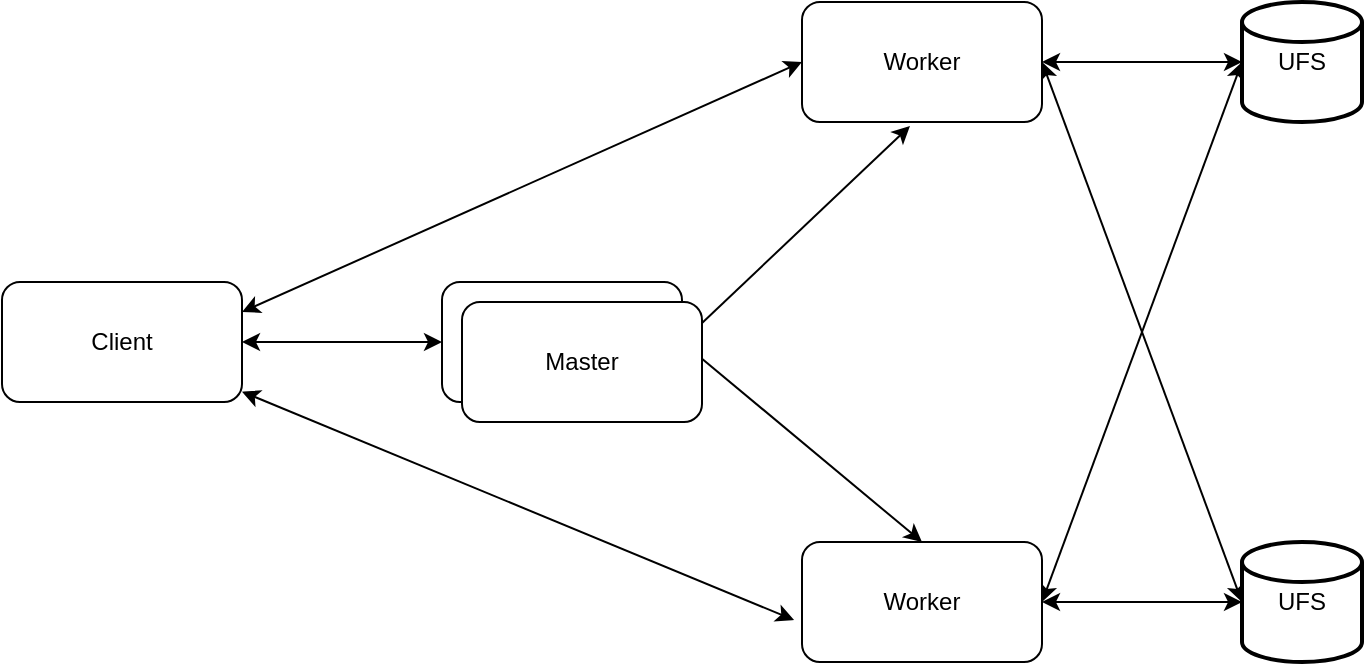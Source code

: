 <mxfile version="15.4.0" type="device" pages="15"><diagram id="lRRneu2ZdewndokxmjqH" name="概览"><mxGraphModel dx="1106" dy="892" grid="1" gridSize="10" guides="1" tooltips="1" connect="1" arrows="1" fold="1" page="1" pageScale="1" pageWidth="827" pageHeight="1169" math="0" shadow="0"><root><mxCell id="0"/><mxCell id="1" parent="0"/><mxCell id="hAkX7PJf-Pi39OV0iZrR-10" style="edgeStyle=none;rounded=0;orthogonalLoop=1;jettySize=auto;html=1;entryX=0.45;entryY=1.033;entryDx=0;entryDy=0;entryPerimeter=0;exitX=1;exitY=0.5;exitDx=0;exitDy=0;startArrow=classic;startFill=1;" parent="1" source="hAkX7PJf-Pi39OV0iZrR-2" target="hAkX7PJf-Pi39OV0iZrR-3" edge="1"><mxGeometry relative="1" as="geometry"/></mxCell><mxCell id="hAkX7PJf-Pi39OV0iZrR-11" style="edgeStyle=none;rounded=0;orthogonalLoop=1;jettySize=auto;html=1;entryX=0.5;entryY=0;entryDx=0;entryDy=0;exitX=1;exitY=0.5;exitDx=0;exitDy=0;startArrow=classic;startFill=1;" parent="1" source="hAkX7PJf-Pi39OV0iZrR-2" target="hAkX7PJf-Pi39OV0iZrR-4" edge="1"><mxGeometry relative="1" as="geometry"/></mxCell><mxCell id="hAkX7PJf-Pi39OV0iZrR-2" value="Master" style="rounded=1;whiteSpace=wrap;html=1;" parent="1" vertex="1"><mxGeometry x="280" y="300" width="120" height="60" as="geometry"/></mxCell><mxCell id="hAkX7PJf-Pi39OV0iZrR-12" style="edgeStyle=none;rounded=0;orthogonalLoop=1;jettySize=auto;html=1;entryX=0;entryY=0.5;entryDx=0;entryDy=0;entryPerimeter=0;startArrow=classic;startFill=1;" parent="1" source="hAkX7PJf-Pi39OV0iZrR-3" target="hAkX7PJf-Pi39OV0iZrR-5" edge="1"><mxGeometry relative="1" as="geometry"/></mxCell><mxCell id="hAkX7PJf-Pi39OV0iZrR-13" style="edgeStyle=none;rounded=0;orthogonalLoop=1;jettySize=auto;html=1;entryX=0;entryY=0.5;entryDx=0;entryDy=0;entryPerimeter=0;startArrow=classic;startFill=1;" parent="1" target="hAkX7PJf-Pi39OV0iZrR-6" edge="1"><mxGeometry relative="1" as="geometry"><mxPoint x="580" y="190" as="sourcePoint"/></mxGeometry></mxCell><mxCell id="hAkX7PJf-Pi39OV0iZrR-3" value="Worker" style="rounded=1;whiteSpace=wrap;html=1;" parent="1" vertex="1"><mxGeometry x="460" y="160" width="120" height="60" as="geometry"/></mxCell><mxCell id="hAkX7PJf-Pi39OV0iZrR-14" style="edgeStyle=none;rounded=0;orthogonalLoop=1;jettySize=auto;html=1;exitX=1;exitY=0.5;exitDx=0;exitDy=0;entryX=0;entryY=0.5;entryDx=0;entryDy=0;entryPerimeter=0;startArrow=classic;startFill=1;" parent="1" source="hAkX7PJf-Pi39OV0iZrR-4" target="hAkX7PJf-Pi39OV0iZrR-6" edge="1"><mxGeometry relative="1" as="geometry"/></mxCell><mxCell id="hAkX7PJf-Pi39OV0iZrR-15" style="edgeStyle=none;rounded=0;orthogonalLoop=1;jettySize=auto;html=1;entryX=0;entryY=0.5;entryDx=0;entryDy=0;entryPerimeter=0;exitX=1;exitY=0.5;exitDx=0;exitDy=0;startArrow=classic;startFill=1;" parent="1" source="hAkX7PJf-Pi39OV0iZrR-4" target="hAkX7PJf-Pi39OV0iZrR-5" edge="1"><mxGeometry relative="1" as="geometry"/></mxCell><mxCell id="hAkX7PJf-Pi39OV0iZrR-4" value="Worker" style="rounded=1;whiteSpace=wrap;html=1;" parent="1" vertex="1"><mxGeometry x="460" y="430" width="120" height="60" as="geometry"/></mxCell><mxCell id="hAkX7PJf-Pi39OV0iZrR-5" value="UFS" style="strokeWidth=2;html=1;shape=mxgraph.flowchart.database;whiteSpace=wrap;" parent="1" vertex="1"><mxGeometry x="680" y="160" width="60" height="60" as="geometry"/></mxCell><mxCell id="hAkX7PJf-Pi39OV0iZrR-6" value="UFS" style="strokeWidth=2;html=1;shape=mxgraph.flowchart.database;whiteSpace=wrap;" parent="1" vertex="1"><mxGeometry x="680" y="430" width="60" height="60" as="geometry"/></mxCell><mxCell id="hAkX7PJf-Pi39OV0iZrR-16" value="Master" style="rounded=1;whiteSpace=wrap;html=1;" parent="1" vertex="1"><mxGeometry x="290" y="310" width="120" height="60" as="geometry"/></mxCell><mxCell id="hAkX7PJf-Pi39OV0iZrR-1" value="Client" style="rounded=1;whiteSpace=wrap;html=1;" parent="1" vertex="1"><mxGeometry x="60" y="300" width="120" height="60" as="geometry"/></mxCell><mxCell id="hAkX7PJf-Pi39OV0iZrR-9" style="edgeStyle=none;rounded=0;orthogonalLoop=1;jettySize=auto;html=1;exitX=1;exitY=0.25;exitDx=0;exitDy=0;entryX=0;entryY=0.5;entryDx=0;entryDy=0;startArrow=classic;startFill=1;" parent="1" source="hAkX7PJf-Pi39OV0iZrR-1" target="hAkX7PJf-Pi39OV0iZrR-3" edge="1"><mxGeometry relative="1" as="geometry"/></mxCell><mxCell id="hAkX7PJf-Pi39OV0iZrR-7" style="edgeStyle=orthogonalEdgeStyle;rounded=0;orthogonalLoop=1;jettySize=auto;html=1;entryX=0;entryY=0.5;entryDx=0;entryDy=0;startArrow=classic;startFill=1;" parent="1" source="hAkX7PJf-Pi39OV0iZrR-1" target="hAkX7PJf-Pi39OV0iZrR-2" edge="1"><mxGeometry relative="1" as="geometry"/></mxCell><mxCell id="hAkX7PJf-Pi39OV0iZrR-8" style="rounded=0;orthogonalLoop=1;jettySize=auto;html=1;entryX=-0.033;entryY=0.65;entryDx=0;entryDy=0;entryPerimeter=0;startArrow=classic;startFill=1;" parent="1" source="hAkX7PJf-Pi39OV0iZrR-1" target="hAkX7PJf-Pi39OV0iZrR-4" edge="1"><mxGeometry relative="1" as="geometry"/></mxCell></root></mxGraphModel></diagram><diagram id="KW-U1s-GiUMBipL1jcyO" name="master"><mxGraphModel dx="1106" dy="892" grid="1" gridSize="10" guides="1" tooltips="1" connect="1" arrows="1" fold="1" page="1" pageScale="1" pageWidth="827" pageHeight="1169" math="0" shadow="0"><root><mxCell id="o7F_0Ig_rIUvitqhnoNA-0"/><mxCell id="o7F_0Ig_rIUvitqhnoNA-1" parent="o7F_0Ig_rIUvitqhnoNA-0"/><mxCell id="o7F_0Ig_rIUvitqhnoNA-14" style="edgeStyle=none;rounded=0;orthogonalLoop=1;jettySize=auto;html=1;entryX=0;entryY=0.5;entryDx=0;entryDy=0;entryPerimeter=0;startArrow=none;startFill=0;exitX=0.5;exitY=1;exitDx=0;exitDy=0;" parent="o7F_0Ig_rIUvitqhnoNA-1" source="o7F_0Ig_rIUvitqhnoNA-2" target="o7F_0Ig_rIUvitqhnoNA-13" edge="1"><mxGeometry relative="1" as="geometry"/></mxCell><mxCell id="o7F_0Ig_rIUvitqhnoNA-2" value="" style="rounded=0;whiteSpace=wrap;html=1;" parent="o7F_0Ig_rIUvitqhnoNA-1" vertex="1"><mxGeometry x="120" y="180" width="380" height="350" as="geometry"/></mxCell><mxCell id="o7F_0Ig_rIUvitqhnoNA-3" value="RPC Service" style="rounded=0;whiteSpace=wrap;html=1;" parent="o7F_0Ig_rIUvitqhnoNA-1" vertex="1"><mxGeometry x="150" y="240" width="120" height="250" as="geometry"/></mxCell><mxCell id="o7F_0Ig_rIUvitqhnoNA-18" style="edgeStyle=none;rounded=0;orthogonalLoop=1;jettySize=auto;html=1;entryX=1;entryY=0.12;entryDx=0;entryDy=0;entryPerimeter=0;startArrow=classic;startFill=1;endArrow=classic;endFill=1;" parent="o7F_0Ig_rIUvitqhnoNA-1" source="o7F_0Ig_rIUvitqhnoNA-4" target="o7F_0Ig_rIUvitqhnoNA-3" edge="1"><mxGeometry relative="1" as="geometry"/></mxCell><mxCell id="o7F_0Ig_rIUvitqhnoNA-4" value="File System&lt;br&gt;Metadata" style="rounded=0;whiteSpace=wrap;html=1;" parent="o7F_0Ig_rIUvitqhnoNA-1" vertex="1"><mxGeometry x="360" y="240" width="120" height="60" as="geometry"/></mxCell><mxCell id="o7F_0Ig_rIUvitqhnoNA-17" style="edgeStyle=none;rounded=0;orthogonalLoop=1;jettySize=auto;html=1;entryX=1;entryY=0.5;entryDx=0;entryDy=0;startArrow=classic;startFill=1;endArrow=classic;endFill=1;" parent="o7F_0Ig_rIUvitqhnoNA-1" source="o7F_0Ig_rIUvitqhnoNA-5" target="o7F_0Ig_rIUvitqhnoNA-3" edge="1"><mxGeometry relative="1" as="geometry"/></mxCell><mxCell id="o7F_0Ig_rIUvitqhnoNA-5" value="Block Metadata" style="rounded=0;whiteSpace=wrap;html=1;" parent="o7F_0Ig_rIUvitqhnoNA-1" vertex="1"><mxGeometry x="360" y="336" width="120" height="60" as="geometry"/></mxCell><mxCell id="o7F_0Ig_rIUvitqhnoNA-16" style="edgeStyle=none;rounded=0;orthogonalLoop=1;jettySize=auto;html=1;entryX=0.992;entryY=0.84;entryDx=0;entryDy=0;entryPerimeter=0;startArrow=classic;startFill=1;endArrow=classic;endFill=1;" parent="o7F_0Ig_rIUvitqhnoNA-1" source="o7F_0Ig_rIUvitqhnoNA-6" target="o7F_0Ig_rIUvitqhnoNA-3" edge="1"><mxGeometry relative="1" as="geometry"/></mxCell><mxCell id="o7F_0Ig_rIUvitqhnoNA-6" value="Worker Metadata" style="rounded=0;whiteSpace=wrap;html=1;" parent="o7F_0Ig_rIUvitqhnoNA-1" vertex="1"><mxGeometry x="360" y="420" width="120" height="60" as="geometry"/></mxCell><mxCell id="o7F_0Ig_rIUvitqhnoNA-7" value="Primary Master" style="text;html=1;strokeColor=none;fillColor=none;align=center;verticalAlign=middle;whiteSpace=wrap;rounded=0;" parent="o7F_0Ig_rIUvitqhnoNA-1" vertex="1"><mxGeometry x="280" y="190" width="90" height="30" as="geometry"/></mxCell><mxCell id="o7F_0Ig_rIUvitqhnoNA-15" style="edgeStyle=none;rounded=0;orthogonalLoop=1;jettySize=auto;html=1;entryX=1;entryY=0.5;entryDx=0;entryDy=0;entryPerimeter=0;startArrow=classic;startFill=1;exitX=0.5;exitY=1;exitDx=0;exitDy=0;endArrow=none;endFill=0;" parent="o7F_0Ig_rIUvitqhnoNA-1" source="o7F_0Ig_rIUvitqhnoNA-8" target="o7F_0Ig_rIUvitqhnoNA-13" edge="1"><mxGeometry relative="1" as="geometry"/></mxCell><mxCell id="o7F_0Ig_rIUvitqhnoNA-8" value="" style="rounded=0;whiteSpace=wrap;html=1;" parent="o7F_0Ig_rIUvitqhnoNA-1" vertex="1"><mxGeometry x="610" y="180" width="160" height="350" as="geometry"/></mxCell><mxCell id="o7F_0Ig_rIUvitqhnoNA-9" value="File System&lt;br&gt;Metadata" style="rounded=0;whiteSpace=wrap;html=1;" parent="o7F_0Ig_rIUvitqhnoNA-1" vertex="1"><mxGeometry x="630" y="240" width="120" height="60" as="geometry"/></mxCell><mxCell id="o7F_0Ig_rIUvitqhnoNA-10" value="Block Metadata" style="rounded=0;whiteSpace=wrap;html=1;" parent="o7F_0Ig_rIUvitqhnoNA-1" vertex="1"><mxGeometry x="630" y="330" width="120" height="60" as="geometry"/></mxCell><mxCell id="o7F_0Ig_rIUvitqhnoNA-11" value="Worker Metadata" style="rounded=0;whiteSpace=wrap;html=1;" parent="o7F_0Ig_rIUvitqhnoNA-1" vertex="1"><mxGeometry x="630" y="420" width="120" height="60" as="geometry"/></mxCell><mxCell id="o7F_0Ig_rIUvitqhnoNA-12" value="Secondary Master" style="text;html=1;strokeColor=none;fillColor=none;align=center;verticalAlign=middle;whiteSpace=wrap;rounded=0;" parent="o7F_0Ig_rIUvitqhnoNA-1" vertex="1"><mxGeometry x="635" y="190" width="105" height="30" as="geometry"/></mxCell><mxCell id="o7F_0Ig_rIUvitqhnoNA-13" value="Journal" style="strokeWidth=2;html=1;shape=mxgraph.flowchart.database;whiteSpace=wrap;" parent="o7F_0Ig_rIUvitqhnoNA-1" vertex="1"><mxGeometry x="430" y="610" width="150" height="70" as="geometry"/></mxCell><mxCell id="o7F_0Ig_rIUvitqhnoNA-19" style="edgeStyle=none;rounded=0;orthogonalLoop=1;jettySize=auto;html=1;entryX=1;entryY=0.12;entryDx=0;entryDy=0;entryPerimeter=0;startArrow=classic;startFill=1;endArrow=classic;endFill=1;" parent="o7F_0Ig_rIUvitqhnoNA-1" edge="1"><mxGeometry relative="1" as="geometry"><mxPoint x="150" y="274.5" as="sourcePoint"/><mxPoint x="60" y="274.5" as="targetPoint"/></mxGeometry></mxCell><mxCell id="o7F_0Ig_rIUvitqhnoNA-20" style="edgeStyle=none;rounded=0;orthogonalLoop=1;jettySize=auto;html=1;entryX=0.992;entryY=0.84;entryDx=0;entryDy=0;entryPerimeter=0;startArrow=classic;startFill=1;endArrow=classic;endFill=1;" parent="o7F_0Ig_rIUvitqhnoNA-1" edge="1"><mxGeometry relative="1" as="geometry"><mxPoint x="150" y="454.5" as="sourcePoint"/><mxPoint x="59.04" y="454.5" as="targetPoint"/></mxGeometry></mxCell></root></mxGraphModel></diagram><diagram id="rfqCprrAWgeVqzIk8kd3" name="Worker"><mxGraphModel dx="1106" dy="892" grid="1" gridSize="10" guides="1" tooltips="1" connect="1" arrows="1" fold="1" page="1" pageScale="1" pageWidth="827" pageHeight="1169" math="0" shadow="0"><root><mxCell id="KB1t8TKxKvZXS98n2HuV-0"/><mxCell id="KB1t8TKxKvZXS98n2HuV-1" parent="KB1t8TKxKvZXS98n2HuV-0"/><mxCell id="KB1t8TKxKvZXS98n2HuV-12" value="" style="rounded=0;whiteSpace=wrap;html=1;" vertex="1" parent="KB1t8TKxKvZXS98n2HuV-1"><mxGeometry x="160" y="550" width="280" height="90" as="geometry"/></mxCell><mxCell id="KB1t8TKxKvZXS98n2HuV-24" style="edgeStyle=none;rounded=0;orthogonalLoop=1;jettySize=auto;html=1;exitX=0.25;exitY=1;exitDx=0;exitDy=0;entryX=0.421;entryY=0;entryDx=0;entryDy=0;entryPerimeter=0;startArrow=classic;startFill=1;endArrow=classic;endFill=1;" edge="1" parent="KB1t8TKxKvZXS98n2HuV-1" source="KB1t8TKxKvZXS98n2HuV-2" target="KB1t8TKxKvZXS98n2HuV-12"><mxGeometry relative="1" as="geometry"/></mxCell><mxCell id="KB1t8TKxKvZXS98n2HuV-2" value="" style="rounded=0;whiteSpace=wrap;html=1;" vertex="1" parent="KB1t8TKxKvZXS98n2HuV-1"><mxGeometry x="160" y="230" width="470" height="280" as="geometry"/></mxCell><mxCell id="KB1t8TKxKvZXS98n2HuV-3" value="RPC Service" style="rounded=0;whiteSpace=wrap;html=1;" vertex="1" parent="KB1t8TKxKvZXS98n2HuV-1"><mxGeometry x="180" y="280" width="120" height="60" as="geometry"/></mxCell><mxCell id="KB1t8TKxKvZXS98n2HuV-4" value="Data Transfer Service" style="rounded=0;whiteSpace=wrap;html=1;" vertex="1" parent="KB1t8TKxKvZXS98n2HuV-1"><mxGeometry x="180" y="390" width="120" height="60" as="geometry"/></mxCell><mxCell id="KB1t8TKxKvZXS98n2HuV-17" style="edgeStyle=none;rounded=0;orthogonalLoop=1;jettySize=auto;html=1;entryX=1;entryY=0.5;entryDx=0;entryDy=0;startArrow=classic;startFill=1;endArrow=classic;endFill=1;" edge="1" parent="KB1t8TKxKvZXS98n2HuV-1" source="KB1t8TKxKvZXS98n2HuV-5" target="KB1t8TKxKvZXS98n2HuV-3"><mxGeometry relative="1" as="geometry"/></mxCell><mxCell id="KB1t8TKxKvZXS98n2HuV-5" value="Block Metadata" style="rounded=0;whiteSpace=wrap;html=1;" vertex="1" parent="KB1t8TKxKvZXS98n2HuV-1"><mxGeometry x="460" y="280" width="120" height="60" as="geometry"/></mxCell><mxCell id="KB1t8TKxKvZXS98n2HuV-16" style="edgeStyle=none;rounded=0;orthogonalLoop=1;jettySize=auto;html=1;entryX=0.766;entryY=1.003;entryDx=0;entryDy=0;entryPerimeter=0;startArrow=classic;startFill=1;endArrow=classic;endFill=1;" edge="1" parent="KB1t8TKxKvZXS98n2HuV-1" source="KB1t8TKxKvZXS98n2HuV-6" target="KB1t8TKxKvZXS98n2HuV-2"><mxGeometry relative="1" as="geometry"/></mxCell><mxCell id="KB1t8TKxKvZXS98n2HuV-6" value="UFS" style="strokeWidth=2;html=1;shape=mxgraph.flowchart.database;whiteSpace=wrap;" vertex="1" parent="KB1t8TKxKvZXS98n2HuV-1"><mxGeometry x="470" y="585" width="100" height="60" as="geometry"/></mxCell><mxCell id="KB1t8TKxKvZXS98n2HuV-9" value="RAM" style="pointerEvents=1;shadow=0;dashed=0;html=1;strokeColor=none;fillColor=#4495D1;labelPosition=center;verticalLabelPosition=bottom;verticalAlign=top;align=center;outlineConnect=0;shape=mxgraph.veeam.ram;" vertex="1" parent="KB1t8TKxKvZXS98n2HuV-1"><mxGeometry x="180" y="559" width="48.4" height="25.2" as="geometry"/></mxCell><mxCell id="KB1t8TKxKvZXS98n2HuV-10" value="" style="sketch=0;pointerEvents=1;shadow=0;dashed=0;html=1;strokeColor=none;fillColor=#434445;aspect=fixed;labelPosition=center;verticalLabelPosition=bottom;verticalAlign=top;align=center;outlineConnect=0;shape=mxgraph.vvd.ssd;" vertex="1" parent="KB1t8TKxKvZXS98n2HuV-1"><mxGeometry x="250" y="559" width="50" height="35.5" as="geometry"/></mxCell><mxCell id="KB1t8TKxKvZXS98n2HuV-11" value="HDD" style="sketch=0;pointerEvents=1;shadow=0;dashed=0;html=1;strokeColor=none;fillColor=#505050;labelPosition=center;verticalLabelPosition=bottom;verticalAlign=top;outlineConnect=0;align=center;shape=mxgraph.office.devices.hard_disk;" vertex="1" parent="KB1t8TKxKvZXS98n2HuV-1"><mxGeometry x="350" y="559" width="40" height="54" as="geometry"/></mxCell><mxCell id="KB1t8TKxKvZXS98n2HuV-18" style="edgeStyle=none;rounded=0;orthogonalLoop=1;jettySize=auto;html=1;startArrow=classic;startFill=1;endArrow=classic;endFill=1;" edge="1" parent="KB1t8TKxKvZXS98n2HuV-1"><mxGeometry relative="1" as="geometry"><mxPoint x="180" y="309.5" as="sourcePoint"/><mxPoint x="110" y="310" as="targetPoint"/></mxGeometry></mxCell><mxCell id="KB1t8TKxKvZXS98n2HuV-19" style="edgeStyle=none;rounded=0;orthogonalLoop=1;jettySize=auto;html=1;startArrow=classic;startFill=1;endArrow=classic;endFill=1;" edge="1" parent="KB1t8TKxKvZXS98n2HuV-1"><mxGeometry relative="1" as="geometry"><mxPoint x="180" y="419.5" as="sourcePoint"/><mxPoint x="110" y="420" as="targetPoint"/></mxGeometry></mxCell><mxCell id="KB1t8TKxKvZXS98n2HuV-21" style="edgeStyle=none;rounded=0;orthogonalLoop=1;jettySize=auto;html=1;exitX=0.5;exitY=1;exitDx=0;exitDy=0;startArrow=classic;startFill=1;endArrow=classic;endFill=1;" edge="1" parent="KB1t8TKxKvZXS98n2HuV-1" source="KB1t8TKxKvZXS98n2HuV-12" target="KB1t8TKxKvZXS98n2HuV-12"><mxGeometry relative="1" as="geometry"/></mxCell></root></mxGraphModel></diagram><diagram id="AnMYioQe55S0DPB8K2Qn" name="#createFile"><mxGraphModel dx="1106" dy="892" grid="1" gridSize="10" guides="1" tooltips="1" connect="1" arrows="1" fold="1" page="1" pageScale="1" pageWidth="827" pageHeight="1169" math="0" shadow="0"><root><mxCell id="zcvOJ3IlzjOlypAnL8bc-0"/><mxCell id="zcvOJ3IlzjOlypAnL8bc-1" parent="zcvOJ3IlzjOlypAnL8bc-0"/><mxCell id="zcvOJ3IlzjOlypAnL8bc-9" style="edgeStyle=orthogonalEdgeStyle;rounded=0;orthogonalLoop=1;jettySize=auto;html=1;exitX=1;exitY=0.5;exitDx=0;exitDy=0;entryX=0;entryY=0.5;entryDx=0;entryDy=0;" edge="1" parent="zcvOJ3IlzjOlypAnL8bc-1" source="zcvOJ3IlzjOlypAnL8bc-2" target="zcvOJ3IlzjOlypAnL8bc-3"><mxGeometry relative="1" as="geometry"/></mxCell><mxCell id="zcvOJ3IlzjOlypAnL8bc-2" value="#createFile()" style="rounded=1;whiteSpace=wrap;html=1;fillColor=#dae8fc;strokeColor=#6c8ebf;" vertex="1" parent="zcvOJ3IlzjOlypAnL8bc-1"><mxGeometry x="114" y="70" width="120" height="60" as="geometry"/></mxCell><mxCell id="zcvOJ3IlzjOlypAnL8bc-10" style="edgeStyle=orthogonalEdgeStyle;rounded=0;orthogonalLoop=1;jettySize=auto;html=1;entryX=0;entryY=0.5;entryDx=0;entryDy=0;" edge="1" parent="zcvOJ3IlzjOlypAnL8bc-1" source="zcvOJ3IlzjOlypAnL8bc-3" target="zcvOJ3IlzjOlypAnL8bc-4"><mxGeometry relative="1" as="geometry"/></mxCell><mxCell id="zcvOJ3IlzjOlypAnL8bc-3" value="记录监控指标&amp;amp;&lt;br&gt;审计日志" style="rounded=1;whiteSpace=wrap;html=1;" vertex="1" parent="zcvOJ3IlzjOlypAnL8bc-1"><mxGeometry x="274" y="70" width="120" height="60" as="geometry"/></mxCell><mxCell id="zcvOJ3IlzjOlypAnL8bc-11" style="edgeStyle=orthogonalEdgeStyle;rounded=0;orthogonalLoop=1;jettySize=auto;html=1;entryX=0;entryY=0.5;entryDx=0;entryDy=0;" edge="1" parent="zcvOJ3IlzjOlypAnL8bc-1" source="zcvOJ3IlzjOlypAnL8bc-4" target="zcvOJ3IlzjOlypAnL8bc-5"><mxGeometry relative="1" as="geometry"/></mxCell><mxCell id="zcvOJ3IlzjOlypAnL8bc-4" value="设置同步元数据策略" style="rounded=1;whiteSpace=wrap;html=1;" vertex="1" parent="zcvOJ3IlzjOlypAnL8bc-1"><mxGeometry x="434" y="70" width="120" height="60" as="geometry"/></mxCell><mxCell id="zcvOJ3IlzjOlypAnL8bc-12" style="edgeStyle=orthogonalEdgeStyle;rounded=0;orthogonalLoop=1;jettySize=auto;html=1;exitX=0.5;exitY=1;exitDx=0;exitDy=0;entryX=0.5;entryY=0;entryDx=0;entryDy=0;" edge="1" parent="zcvOJ3IlzjOlypAnL8bc-1" source="zcvOJ3IlzjOlypAnL8bc-5" target="zcvOJ3IlzjOlypAnL8bc-6"><mxGeometry relative="1" as="geometry"/></mxCell><mxCell id="zcvOJ3IlzjOlypAnL8bc-5" value="对path加&lt;br&gt;write_edge锁" style="rounded=1;whiteSpace=wrap;html=1;" vertex="1" parent="zcvOJ3IlzjOlypAnL8bc-1"><mxGeometry x="594" y="70" width="120" height="60" as="geometry"/></mxCell><mxCell id="zcvOJ3IlzjOlypAnL8bc-13" style="edgeStyle=orthogonalEdgeStyle;rounded=0;orthogonalLoop=1;jettySize=auto;html=1;entryX=1;entryY=0.5;entryDx=0;entryDy=0;" edge="1" parent="zcvOJ3IlzjOlypAnL8bc-1" source="zcvOJ3IlzjOlypAnL8bc-6" target="zcvOJ3IlzjOlypAnL8bc-7"><mxGeometry relative="1" as="geometry"/></mxCell><mxCell id="zcvOJ3IlzjOlypAnL8bc-6" value="权限校验" style="rounded=1;whiteSpace=wrap;html=1;" vertex="1" parent="zcvOJ3IlzjOlypAnL8bc-1"><mxGeometry x="594" y="180" width="120" height="60" as="geometry"/></mxCell><mxCell id="zcvOJ3IlzjOlypAnL8bc-14" style="edgeStyle=orthogonalEdgeStyle;rounded=0;orthogonalLoop=1;jettySize=auto;html=1;entryX=1;entryY=0.5;entryDx=0;entryDy=0;" edge="1" parent="zcvOJ3IlzjOlypAnL8bc-1" source="zcvOJ3IlzjOlypAnL8bc-7" target="zcvOJ3IlzjOlypAnL8bc-8"><mxGeometry relative="1" as="geometry"/></mxCell><mxCell id="zcvOJ3IlzjOlypAnL8bc-7" value="检查挂载点是否可写" style="rounded=1;whiteSpace=wrap;html=1;" vertex="1" parent="zcvOJ3IlzjOlypAnL8bc-1"><mxGeometry x="428" y="180" width="120" height="60" as="geometry"/></mxCell><mxCell id="zcvOJ3IlzjOlypAnL8bc-16" style="edgeStyle=orthogonalEdgeStyle;rounded=0;orthogonalLoop=1;jettySize=auto;html=1;entryX=1;entryY=0.5;entryDx=0;entryDy=0;" edge="1" parent="zcvOJ3IlzjOlypAnL8bc-1" source="zcvOJ3IlzjOlypAnL8bc-8" target="zcvOJ3IlzjOlypAnL8bc-15"><mxGeometry relative="1" as="geometry"/></mxCell><mxCell id="zcvOJ3IlzjOlypAnL8bc-8" value="写InodeTree" style="rounded=1;whiteSpace=wrap;html=1;" vertex="1" parent="zcvOJ3IlzjOlypAnL8bc-1"><mxGeometry x="274" y="180" width="120" height="60" as="geometry"/></mxCell><mxCell id="zcvOJ3IlzjOlypAnL8bc-19" style="edgeStyle=orthogonalEdgeStyle;rounded=0;orthogonalLoop=1;jettySize=auto;html=1;entryX=0.5;entryY=0;entryDx=0;entryDy=0;" edge="1" parent="zcvOJ3IlzjOlypAnL8bc-1" source="zcvOJ3IlzjOlypAnL8bc-15" target="zcvOJ3IlzjOlypAnL8bc-17"><mxGeometry relative="1" as="geometry"/></mxCell><mxCell id="zcvOJ3IlzjOlypAnL8bc-15" value="写journal日志" style="rounded=1;whiteSpace=wrap;html=1;" vertex="1" parent="zcvOJ3IlzjOlypAnL8bc-1"><mxGeometry x="114" y="180" width="120" height="60" as="geometry"/></mxCell><mxCell id="zcvOJ3IlzjOlypAnL8bc-20" style="edgeStyle=orthogonalEdgeStyle;rounded=0;orthogonalLoop=1;jettySize=auto;html=1;exitX=1;exitY=0.5;exitDx=0;exitDy=0;entryX=0;entryY=0.5;entryDx=0;entryDy=0;" edge="1" parent="zcvOJ3IlzjOlypAnL8bc-1" source="zcvOJ3IlzjOlypAnL8bc-17" target="zcvOJ3IlzjOlypAnL8bc-18"><mxGeometry relative="1" as="geometry"/></mxCell><mxCell id="zcvOJ3IlzjOlypAnL8bc-17" value="返回FileInfo" style="rounded=1;whiteSpace=wrap;html=1;" vertex="1" parent="zcvOJ3IlzjOlypAnL8bc-1"><mxGeometry x="114" y="290" width="120" height="60" as="geometry"/></mxCell><mxCell id="zcvOJ3IlzjOlypAnL8bc-18" value="end" style="rounded=1;whiteSpace=wrap;html=1;fillColor=#fff2cc;strokeColor=#d6b656;" vertex="1" parent="zcvOJ3IlzjOlypAnL8bc-1"><mxGeometry x="274" y="290" width="120" height="60" as="geometry"/></mxCell></root></mxGraphModel></diagram><diagram name="#delete" id="OKAoNtMSQs7rClTwPw5g"><mxGraphModel dx="1106" dy="892" grid="1" gridSize="10" guides="1" tooltips="1" connect="1" arrows="1" fold="1" page="1" pageScale="1" pageWidth="827" pageHeight="1169" math="0" shadow="0"><root><mxCell id="AS82fNHX6d308VDuScT3-0"/><mxCell id="AS82fNHX6d308VDuScT3-1" parent="AS82fNHX6d308VDuScT3-0"/><mxCell id="AS82fNHX6d308VDuScT3-2" style="edgeStyle=orthogonalEdgeStyle;rounded=0;orthogonalLoop=1;jettySize=auto;html=1;exitX=1;exitY=0.5;exitDx=0;exitDy=0;entryX=0;entryY=0.5;entryDx=0;entryDy=0;" edge="1" parent="AS82fNHX6d308VDuScT3-1" source="AS82fNHX6d308VDuScT3-3" target="AS82fNHX6d308VDuScT3-5"><mxGeometry relative="1" as="geometry"/></mxCell><mxCell id="AS82fNHX6d308VDuScT3-3" value="#delete()" style="rounded=1;whiteSpace=wrap;html=1;fillColor=#dae8fc;strokeColor=#6c8ebf;" vertex="1" parent="AS82fNHX6d308VDuScT3-1"><mxGeometry x="114" y="70" width="120" height="60" as="geometry"/></mxCell><mxCell id="AS82fNHX6d308VDuScT3-4" style="edgeStyle=orthogonalEdgeStyle;rounded=0;orthogonalLoop=1;jettySize=auto;html=1;entryX=0;entryY=0.5;entryDx=0;entryDy=0;" edge="1" parent="AS82fNHX6d308VDuScT3-1" source="AS82fNHX6d308VDuScT3-5" target="AS82fNHX6d308VDuScT3-7"><mxGeometry relative="1" as="geometry"/></mxCell><mxCell id="AS82fNHX6d308VDuScT3-5" value="记录监控指标&amp;amp;&lt;br&gt;审计日志" style="rounded=1;whiteSpace=wrap;html=1;" vertex="1" parent="AS82fNHX6d308VDuScT3-1"><mxGeometry x="274" y="70" width="120" height="60" as="geometry"/></mxCell><mxCell id="AS82fNHX6d308VDuScT3-6" style="edgeStyle=orthogonalEdgeStyle;rounded=0;orthogonalLoop=1;jettySize=auto;html=1;entryX=0;entryY=0.5;entryDx=0;entryDy=0;" edge="1" parent="AS82fNHX6d308VDuScT3-1" source="AS82fNHX6d308VDuScT3-7" target="AS82fNHX6d308VDuScT3-9"><mxGeometry relative="1" as="geometry"/></mxCell><mxCell id="AS82fNHX6d308VDuScT3-7" value="设置同步元数据策略" style="rounded=1;whiteSpace=wrap;html=1;" vertex="1" parent="AS82fNHX6d308VDuScT3-1"><mxGeometry x="434" y="70" width="120" height="60" as="geometry"/></mxCell><mxCell id="AS82fNHX6d308VDuScT3-8" style="edgeStyle=orthogonalEdgeStyle;rounded=0;orthogonalLoop=1;jettySize=auto;html=1;exitX=0.5;exitY=1;exitDx=0;exitDy=0;entryX=0.5;entryY=0;entryDx=0;entryDy=0;" edge="1" parent="AS82fNHX6d308VDuScT3-1" source="AS82fNHX6d308VDuScT3-9" target="AS82fNHX6d308VDuScT3-11"><mxGeometry relative="1" as="geometry"/></mxCell><mxCell id="AS82fNHX6d308VDuScT3-9" value="对path加&lt;br&gt;write_edge锁" style="rounded=1;whiteSpace=wrap;html=1;" vertex="1" parent="AS82fNHX6d308VDuScT3-1"><mxGeometry x="594" y="70" width="120" height="60" as="geometry"/></mxCell><mxCell id="AS82fNHX6d308VDuScT3-10" style="edgeStyle=orthogonalEdgeStyle;rounded=0;orthogonalLoop=1;jettySize=auto;html=1;entryX=1;entryY=0.5;entryDx=0;entryDy=0;" edge="1" parent="AS82fNHX6d308VDuScT3-1" source="AS82fNHX6d308VDuScT3-11" target="AS82fNHX6d308VDuScT3-13"><mxGeometry relative="1" as="geometry"/></mxCell><mxCell id="AS82fNHX6d308VDuScT3-11" value="权限校验" style="rounded=1;whiteSpace=wrap;html=1;" vertex="1" parent="AS82fNHX6d308VDuScT3-1"><mxGeometry x="594" y="180" width="120" height="60" as="geometry"/></mxCell><mxCell id="AS82fNHX6d308VDuScT3-12" style="edgeStyle=orthogonalEdgeStyle;rounded=0;orthogonalLoop=1;jettySize=auto;html=1;entryX=1;entryY=0.5;entryDx=0;entryDy=0;" edge="1" parent="AS82fNHX6d308VDuScT3-1" source="AS82fNHX6d308VDuScT3-13" target="AS82fNHX6d308VDuScT3-15"><mxGeometry relative="1" as="geometry"/></mxCell><mxCell id="AS82fNHX6d308VDuScT3-13" value="检查挂载点是否可写" style="rounded=1;whiteSpace=wrap;html=1;" vertex="1" parent="AS82fNHX6d308VDuScT3-1"><mxGeometry x="428" y="180" width="120" height="60" as="geometry"/></mxCell><mxCell id="AS82fNHX6d308VDuScT3-14" style="edgeStyle=orthogonalEdgeStyle;rounded=0;orthogonalLoop=1;jettySize=auto;html=1;entryX=1;entryY=0.5;entryDx=0;entryDy=0;" edge="1" parent="AS82fNHX6d308VDuScT3-1" source="AS82fNHX6d308VDuScT3-15" target="AS82fNHX6d308VDuScT3-17"><mxGeometry relative="1" as="geometry"/></mxCell><mxCell id="AS82fNHX6d308VDuScT3-15" value="从UFS删除path" style="rounded=1;whiteSpace=wrap;html=1;" vertex="1" parent="AS82fNHX6d308VDuScT3-1"><mxGeometry x="274" y="180" width="120" height="60" as="geometry"/></mxCell><mxCell id="AS82fNHX6d308VDuScT3-16" style="edgeStyle=orthogonalEdgeStyle;rounded=0;orthogonalLoop=1;jettySize=auto;html=1;entryX=0.5;entryY=0;entryDx=0;entryDy=0;" edge="1" parent="AS82fNHX6d308VDuScT3-1" source="AS82fNHX6d308VDuScT3-17" target="AS82fNHX6d308VDuScT3-18"><mxGeometry relative="1" as="geometry"/></mxCell><mxCell id="AS82fNHX6d308VDuScT3-17" value="写journal日志" style="rounded=1;whiteSpace=wrap;html=1;" vertex="1" parent="AS82fNHX6d308VDuScT3-1"><mxGeometry x="114" y="180" width="120" height="60" as="geometry"/></mxCell><mxCell id="AS82fNHX6d308VDuScT3-18" value="end" style="rounded=1;whiteSpace=wrap;html=1;fillColor=#fff2cc;strokeColor=#d6b656;" vertex="1" parent="AS82fNHX6d308VDuScT3-1"><mxGeometry x="114" y="290" width="120" height="60" as="geometry"/></mxCell></root></mxGraphModel></diagram><diagram name="#rename" id="7Z5h81AKRD2CWuwvlXR7"><mxGraphModel dx="1106" dy="892" grid="1" gridSize="10" guides="1" tooltips="1" connect="1" arrows="1" fold="1" page="1" pageScale="1" pageWidth="827" pageHeight="1169" math="0" shadow="0"><root><mxCell id="Xg4Sf_fnF6R9p9W_VtM7-0"/><mxCell id="Xg4Sf_fnF6R9p9W_VtM7-1" parent="Xg4Sf_fnF6R9p9W_VtM7-0"/><mxCell id="Xg4Sf_fnF6R9p9W_VtM7-2" style="edgeStyle=orthogonalEdgeStyle;rounded=0;orthogonalLoop=1;jettySize=auto;html=1;exitX=1;exitY=0.5;exitDx=0;exitDy=0;entryX=0;entryY=0.5;entryDx=0;entryDy=0;" edge="1" parent="Xg4Sf_fnF6R9p9W_VtM7-1" source="Xg4Sf_fnF6R9p9W_VtM7-3" target="Xg4Sf_fnF6R9p9W_VtM7-5"><mxGeometry relative="1" as="geometry"/></mxCell><mxCell id="Xg4Sf_fnF6R9p9W_VtM7-3" value="#rename()" style="rounded=1;whiteSpace=wrap;html=1;fillColor=#dae8fc;strokeColor=#6c8ebf;" vertex="1" parent="Xg4Sf_fnF6R9p9W_VtM7-1"><mxGeometry x="114" y="70" width="120" height="60" as="geometry"/></mxCell><mxCell id="Xg4Sf_fnF6R9p9W_VtM7-4" style="edgeStyle=orthogonalEdgeStyle;rounded=0;orthogonalLoop=1;jettySize=auto;html=1;entryX=0;entryY=0.5;entryDx=0;entryDy=0;" edge="1" parent="Xg4Sf_fnF6R9p9W_VtM7-1" source="Xg4Sf_fnF6R9p9W_VtM7-5" target="Xg4Sf_fnF6R9p9W_VtM7-7"><mxGeometry relative="1" as="geometry"/></mxCell><mxCell id="Xg4Sf_fnF6R9p9W_VtM7-5" value="记录监控指标&amp;amp;&lt;br&gt;审计日志" style="rounded=1;whiteSpace=wrap;html=1;" vertex="1" parent="Xg4Sf_fnF6R9p9W_VtM7-1"><mxGeometry x="274" y="70" width="120" height="60" as="geometry"/></mxCell><mxCell id="Xg4Sf_fnF6R9p9W_VtM7-6" style="edgeStyle=orthogonalEdgeStyle;rounded=0;orthogonalLoop=1;jettySize=auto;html=1;entryX=0;entryY=0.5;entryDx=0;entryDy=0;" edge="1" parent="Xg4Sf_fnF6R9p9W_VtM7-1" source="Xg4Sf_fnF6R9p9W_VtM7-7" target="Xg4Sf_fnF6R9p9W_VtM7-9"><mxGeometry relative="1" as="geometry"/></mxCell><mxCell id="Xg4Sf_fnF6R9p9W_VtM7-7" value="设置同步元数据策略&lt;br&gt;源&amp;amp;目的" style="rounded=1;whiteSpace=wrap;html=1;" vertex="1" parent="Xg4Sf_fnF6R9p9W_VtM7-1"><mxGeometry x="434" y="70" width="120" height="60" as="geometry"/></mxCell><mxCell id="Xg4Sf_fnF6R9p9W_VtM7-8" style="edgeStyle=orthogonalEdgeStyle;rounded=0;orthogonalLoop=1;jettySize=auto;html=1;exitX=0.5;exitY=1;exitDx=0;exitDy=0;entryX=0.5;entryY=0;entryDx=0;entryDy=0;" edge="1" parent="Xg4Sf_fnF6R9p9W_VtM7-1" source="Xg4Sf_fnF6R9p9W_VtM7-9" target="Xg4Sf_fnF6R9p9W_VtM7-11"><mxGeometry relative="1" as="geometry"/></mxCell><mxCell id="Xg4Sf_fnF6R9p9W_VtM7-9" value="对path加&lt;br&gt;write_edge锁" style="rounded=1;whiteSpace=wrap;html=1;" vertex="1" parent="Xg4Sf_fnF6R9p9W_VtM7-1"><mxGeometry x="594" y="70" width="120" height="60" as="geometry"/></mxCell><mxCell id="Xg4Sf_fnF6R9p9W_VtM7-10" style="edgeStyle=orthogonalEdgeStyle;rounded=0;orthogonalLoop=1;jettySize=auto;html=1;entryX=1;entryY=0.5;entryDx=0;entryDy=0;" edge="1" parent="Xg4Sf_fnF6R9p9W_VtM7-1" source="Xg4Sf_fnF6R9p9W_VtM7-11" target="Xg4Sf_fnF6R9p9W_VtM7-13"><mxGeometry relative="1" as="geometry"/></mxCell><mxCell id="Xg4Sf_fnF6R9p9W_VtM7-11" value="权限校验" style="rounded=1;whiteSpace=wrap;html=1;" vertex="1" parent="Xg4Sf_fnF6R9p9W_VtM7-1"><mxGeometry x="594" y="180" width="120" height="60" as="geometry"/></mxCell><mxCell id="Xg4Sf_fnF6R9p9W_VtM7-12" style="edgeStyle=orthogonalEdgeStyle;rounded=0;orthogonalLoop=1;jettySize=auto;html=1;entryX=1;entryY=0.5;entryDx=0;entryDy=0;" edge="1" parent="Xg4Sf_fnF6R9p9W_VtM7-1" source="Xg4Sf_fnF6R9p9W_VtM7-13" target="Xg4Sf_fnF6R9p9W_VtM7-15"><mxGeometry relative="1" as="geometry"/></mxCell><mxCell id="Xg4Sf_fnF6R9p9W_VtM7-13" value="检查挂载点是否可写" style="rounded=1;whiteSpace=wrap;html=1;" vertex="1" parent="Xg4Sf_fnF6R9p9W_VtM7-1"><mxGeometry x="428" y="180" width="120" height="60" as="geometry"/></mxCell><mxCell id="Xg4Sf_fnF6R9p9W_VtM7-14" style="edgeStyle=orthogonalEdgeStyle;rounded=0;orthogonalLoop=1;jettySize=auto;html=1;entryX=1;entryY=0.5;entryDx=0;entryDy=0;" edge="1" parent="Xg4Sf_fnF6R9p9W_VtM7-1" source="Xg4Sf_fnF6R9p9W_VtM7-15" target="Xg4Sf_fnF6R9p9W_VtM7-17"><mxGeometry relative="1" as="geometry"/></mxCell><mxCell id="Xg4Sf_fnF6R9p9W_VtM7-15" value="rename path" style="rounded=1;whiteSpace=wrap;html=1;" vertex="1" parent="Xg4Sf_fnF6R9p9W_VtM7-1"><mxGeometry x="274" y="180" width="120" height="60" as="geometry"/></mxCell><mxCell id="Xg4Sf_fnF6R9p9W_VtM7-16" style="edgeStyle=orthogonalEdgeStyle;rounded=0;orthogonalLoop=1;jettySize=auto;html=1;entryX=0.5;entryY=0;entryDx=0;entryDy=0;" edge="1" parent="Xg4Sf_fnF6R9p9W_VtM7-1" source="Xg4Sf_fnF6R9p9W_VtM7-17" target="Xg4Sf_fnF6R9p9W_VtM7-19"><mxGeometry relative="1" as="geometry"/></mxCell><mxCell id="Xg4Sf_fnF6R9p9W_VtM7-17" value="写journal日志" style="rounded=1;whiteSpace=wrap;html=1;" vertex="1" parent="Xg4Sf_fnF6R9p9W_VtM7-1"><mxGeometry x="114" y="180" width="120" height="60" as="geometry"/></mxCell><mxCell id="Xg4Sf_fnF6R9p9W_VtM7-19" value="end" style="rounded=1;whiteSpace=wrap;html=1;fillColor=#fff2cc;strokeColor=#d6b656;" vertex="1" parent="Xg4Sf_fnF6R9p9W_VtM7-1"><mxGeometry x="114" y="290" width="120" height="60" as="geometry"/></mxCell></root></mxGraphModel></diagram><diagram name="#free" id="yB9N_qJlbsVRuujzHeQZ"><mxGraphModel dx="1106" dy="892" grid="1" gridSize="10" guides="1" tooltips="1" connect="1" arrows="1" fold="1" page="1" pageScale="1" pageWidth="827" pageHeight="1169" math="0" shadow="0"><root><mxCell id="yrzfy2Jk3HAKZCadmqsx-0"/><mxCell id="yrzfy2Jk3HAKZCadmqsx-1" parent="yrzfy2Jk3HAKZCadmqsx-0"/><mxCell id="yrzfy2Jk3HAKZCadmqsx-2" style="edgeStyle=orthogonalEdgeStyle;rounded=0;orthogonalLoop=1;jettySize=auto;html=1;exitX=1;exitY=0.5;exitDx=0;exitDy=0;entryX=0;entryY=0.5;entryDx=0;entryDy=0;" edge="1" parent="yrzfy2Jk3HAKZCadmqsx-1" source="yrzfy2Jk3HAKZCadmqsx-3" target="yrzfy2Jk3HAKZCadmqsx-5"><mxGeometry relative="1" as="geometry"/></mxCell><mxCell id="yrzfy2Jk3HAKZCadmqsx-3" value="#free()" style="rounded=1;whiteSpace=wrap;html=1;fillColor=#dae8fc;strokeColor=#6c8ebf;" vertex="1" parent="yrzfy2Jk3HAKZCadmqsx-1"><mxGeometry x="114" y="70" width="120" height="60" as="geometry"/></mxCell><mxCell id="yrzfy2Jk3HAKZCadmqsx-4" style="edgeStyle=orthogonalEdgeStyle;rounded=0;orthogonalLoop=1;jettySize=auto;html=1;entryX=0;entryY=0.5;entryDx=0;entryDy=0;" edge="1" parent="yrzfy2Jk3HAKZCadmqsx-1" source="yrzfy2Jk3HAKZCadmqsx-5" target="yrzfy2Jk3HAKZCadmqsx-7"><mxGeometry relative="1" as="geometry"/></mxCell><mxCell id="yrzfy2Jk3HAKZCadmqsx-5" value="记录监控指标&amp;amp;&lt;br&gt;审计日志" style="rounded=1;whiteSpace=wrap;html=1;" vertex="1" parent="yrzfy2Jk3HAKZCadmqsx-1"><mxGeometry x="274" y="70" width="120" height="60" as="geometry"/></mxCell><mxCell id="JDFflaU8mGKmcFFMPXM--0" style="edgeStyle=orthogonalEdgeStyle;rounded=0;orthogonalLoop=1;jettySize=auto;html=1;entryX=0;entryY=0.5;entryDx=0;entryDy=0;startArrow=none;startFill=0;endArrow=classic;endFill=1;" edge="1" parent="yrzfy2Jk3HAKZCadmqsx-1" source="yrzfy2Jk3HAKZCadmqsx-7" target="Rnwc_q7lS7NqLhidhbor-0"><mxGeometry relative="1" as="geometry"/></mxCell><mxCell id="yrzfy2Jk3HAKZCadmqsx-7" value="加write_inode锁" style="rounded=1;whiteSpace=wrap;html=1;" vertex="1" parent="yrzfy2Jk3HAKZCadmqsx-1"><mxGeometry x="434" y="70" width="120" height="60" as="geometry"/></mxCell><mxCell id="yrzfy2Jk3HAKZCadmqsx-8" style="edgeStyle=orthogonalEdgeStyle;rounded=0;orthogonalLoop=1;jettySize=auto;html=1;exitX=0.5;exitY=1;exitDx=0;exitDy=0;entryX=0.5;entryY=0;entryDx=0;entryDy=0;" edge="1" parent="yrzfy2Jk3HAKZCadmqsx-1" target="yrzfy2Jk3HAKZCadmqsx-11"><mxGeometry relative="1" as="geometry"><mxPoint x="654" y="130" as="sourcePoint"/></mxGeometry></mxCell><mxCell id="yrzfy2Jk3HAKZCadmqsx-10" style="edgeStyle=orthogonalEdgeStyle;rounded=0;orthogonalLoop=1;jettySize=auto;html=1;entryX=1;entryY=0.5;entryDx=0;entryDy=0;" edge="1" parent="yrzfy2Jk3HAKZCadmqsx-1" target="yrzfy2Jk3HAKZCadmqsx-13"><mxGeometry relative="1" as="geometry"><mxPoint x="594" y="210" as="sourcePoint"/></mxGeometry></mxCell><mxCell id="yrzfy2Jk3HAKZCadmqsx-14" style="edgeStyle=orthogonalEdgeStyle;rounded=0;orthogonalLoop=1;jettySize=auto;html=1;entryX=1;entryY=0.5;entryDx=0;entryDy=0;" edge="1" parent="yrzfy2Jk3HAKZCadmqsx-1" source="yrzfy2Jk3HAKZCadmqsx-15" target="yrzfy2Jk3HAKZCadmqsx-17"><mxGeometry relative="1" as="geometry"/></mxCell><mxCell id="yrzfy2Jk3HAKZCadmqsx-15" value="free path" style="rounded=1;whiteSpace=wrap;html=1;" vertex="1" parent="yrzfy2Jk3HAKZCadmqsx-1"><mxGeometry x="590" y="180" width="120" height="60" as="geometry"/></mxCell><mxCell id="Rnwc_q7lS7NqLhidhbor-1" style="edgeStyle=orthogonalEdgeStyle;rounded=0;orthogonalLoop=1;jettySize=auto;html=1;entryX=1;entryY=0.5;entryDx=0;entryDy=0;" edge="1" parent="yrzfy2Jk3HAKZCadmqsx-1" source="yrzfy2Jk3HAKZCadmqsx-17" target="yrzfy2Jk3HAKZCadmqsx-18"><mxGeometry relative="1" as="geometry"/></mxCell><mxCell id="yrzfy2Jk3HAKZCadmqsx-17" value="写journal日志" style="rounded=1;whiteSpace=wrap;html=1;" vertex="1" parent="yrzfy2Jk3HAKZCadmqsx-1"><mxGeometry x="430" y="180" width="120" height="60" as="geometry"/></mxCell><mxCell id="yrzfy2Jk3HAKZCadmqsx-18" value="end" style="rounded=1;whiteSpace=wrap;html=1;fillColor=#fff2cc;strokeColor=#d6b656;" vertex="1" parent="yrzfy2Jk3HAKZCadmqsx-1"><mxGeometry x="270" y="180" width="120" height="60" as="geometry"/></mxCell><mxCell id="Rnwc_q7lS7NqLhidhbor-4" style="edgeStyle=orthogonalEdgeStyle;rounded=0;orthogonalLoop=1;jettySize=auto;html=1;" edge="1" parent="yrzfy2Jk3HAKZCadmqsx-1" source="Rnwc_q7lS7NqLhidhbor-0" target="yrzfy2Jk3HAKZCadmqsx-15"><mxGeometry relative="1" as="geometry"/></mxCell><mxCell id="Rnwc_q7lS7NqLhidhbor-0" value="权限校验" style="rounded=1;whiteSpace=wrap;html=1;" vertex="1" parent="yrzfy2Jk3HAKZCadmqsx-1"><mxGeometry x="590" y="70" width="120" height="60" as="geometry"/></mxCell></root></mxGraphModel></diagram><diagram name="#mount" id="j_BCsULUy-cv7t-diDm-"><mxGraphModel dx="1106" dy="892" grid="1" gridSize="10" guides="1" tooltips="1" connect="1" arrows="1" fold="1" page="1" pageScale="1" pageWidth="827" pageHeight="1169" math="0" shadow="0"><root><mxCell id="ciDwHTMhjKxQRul1zjQx-0"/><mxCell id="ciDwHTMhjKxQRul1zjQx-1" parent="ciDwHTMhjKxQRul1zjQx-0"/><mxCell id="ciDwHTMhjKxQRul1zjQx-8" style="edgeStyle=orthogonalEdgeStyle;rounded=0;orthogonalLoop=1;jettySize=auto;html=1;exitX=0.5;exitY=1;exitDx=0;exitDy=0;entryX=0.5;entryY=0;entryDx=0;entryDy=0;" edge="1" parent="ciDwHTMhjKxQRul1zjQx-1"><mxGeometry relative="1" as="geometry"><mxPoint x="654" y="130" as="sourcePoint"/></mxGeometry></mxCell><mxCell id="ciDwHTMhjKxQRul1zjQx-9" style="edgeStyle=orthogonalEdgeStyle;rounded=0;orthogonalLoop=1;jettySize=auto;html=1;entryX=1;entryY=0.5;entryDx=0;entryDy=0;" edge="1" parent="ciDwHTMhjKxQRul1zjQx-1"><mxGeometry relative="1" as="geometry"><mxPoint x="594" y="210" as="sourcePoint"/></mxGeometry></mxCell><mxCell id="n1UeMHC97Dyr8HflmqEb-0" style="edgeStyle=orthogonalEdgeStyle;rounded=0;orthogonalLoop=1;jettySize=auto;html=1;exitX=1;exitY=0.5;exitDx=0;exitDy=0;entryX=0;entryY=0.5;entryDx=0;entryDy=0;" edge="1" parent="ciDwHTMhjKxQRul1zjQx-1" source="n1UeMHC97Dyr8HflmqEb-1" target="n1UeMHC97Dyr8HflmqEb-3"><mxGeometry relative="1" as="geometry"/></mxCell><mxCell id="n1UeMHC97Dyr8HflmqEb-1" value="#mount()" style="rounded=1;whiteSpace=wrap;html=1;fillColor=#dae8fc;strokeColor=#6c8ebf;" vertex="1" parent="ciDwHTMhjKxQRul1zjQx-1"><mxGeometry x="114" y="70" width="120" height="60" as="geometry"/></mxCell><mxCell id="n1UeMHC97Dyr8HflmqEb-2" style="edgeStyle=orthogonalEdgeStyle;rounded=0;orthogonalLoop=1;jettySize=auto;html=1;entryX=0;entryY=0.5;entryDx=0;entryDy=0;" edge="1" parent="ciDwHTMhjKxQRul1zjQx-1" source="n1UeMHC97Dyr8HflmqEb-3" target="n1UeMHC97Dyr8HflmqEb-5"><mxGeometry relative="1" as="geometry"/></mxCell><mxCell id="n1UeMHC97Dyr8HflmqEb-3" value="记录监控指标&amp;amp;&lt;br&gt;审计日志" style="rounded=1;whiteSpace=wrap;html=1;" vertex="1" parent="ciDwHTMhjKxQRul1zjQx-1"><mxGeometry x="274" y="70" width="120" height="60" as="geometry"/></mxCell><mxCell id="n1UeMHC97Dyr8HflmqEb-4" style="edgeStyle=orthogonalEdgeStyle;rounded=0;orthogonalLoop=1;jettySize=auto;html=1;entryX=0;entryY=0.5;entryDx=0;entryDy=0;" edge="1" parent="ciDwHTMhjKxQRul1zjQx-1" source="n1UeMHC97Dyr8HflmqEb-5" target="n1UeMHC97Dyr8HflmqEb-7"><mxGeometry relative="1" as="geometry"/></mxCell><mxCell id="n1UeMHC97Dyr8HflmqEb-5" value="设置同步元数据策略&lt;br&gt;源&amp;amp;目的" style="rounded=1;whiteSpace=wrap;html=1;" vertex="1" parent="ciDwHTMhjKxQRul1zjQx-1"><mxGeometry x="434" y="70" width="120" height="60" as="geometry"/></mxCell><mxCell id="n1UeMHC97Dyr8HflmqEb-6" style="edgeStyle=orthogonalEdgeStyle;rounded=0;orthogonalLoop=1;jettySize=auto;html=1;exitX=0.5;exitY=1;exitDx=0;exitDy=0;entryX=0.5;entryY=0;entryDx=0;entryDy=0;" edge="1" parent="ciDwHTMhjKxQRul1zjQx-1" source="n1UeMHC97Dyr8HflmqEb-7" target="n1UeMHC97Dyr8HflmqEb-9"><mxGeometry relative="1" as="geometry"/></mxCell><mxCell id="n1UeMHC97Dyr8HflmqEb-7" value="对path加&lt;br&gt;write_edge锁" style="rounded=1;whiteSpace=wrap;html=1;" vertex="1" parent="ciDwHTMhjKxQRul1zjQx-1"><mxGeometry x="594" y="70" width="120" height="60" as="geometry"/></mxCell><mxCell id="n1UeMHC97Dyr8HflmqEb-8" style="edgeStyle=orthogonalEdgeStyle;rounded=0;orthogonalLoop=1;jettySize=auto;html=1;entryX=1;entryY=0.5;entryDx=0;entryDy=0;" edge="1" parent="ciDwHTMhjKxQRul1zjQx-1" source="n1UeMHC97Dyr8HflmqEb-9" target="n1UeMHC97Dyr8HflmqEb-11"><mxGeometry relative="1" as="geometry"/></mxCell><mxCell id="n1UeMHC97Dyr8HflmqEb-9" value="权限校验" style="rounded=1;whiteSpace=wrap;html=1;" vertex="1" parent="ciDwHTMhjKxQRul1zjQx-1"><mxGeometry x="594" y="180" width="120" height="60" as="geometry"/></mxCell><mxCell id="n1UeMHC97Dyr8HflmqEb-10" style="edgeStyle=orthogonalEdgeStyle;rounded=0;orthogonalLoop=1;jettySize=auto;html=1;entryX=1;entryY=0.5;entryDx=0;entryDy=0;" edge="1" parent="ciDwHTMhjKxQRul1zjQx-1" source="n1UeMHC97Dyr8HflmqEb-11" target="n1UeMHC97Dyr8HflmqEb-13"><mxGeometry relative="1" as="geometry"/></mxCell><mxCell id="n1UeMHC97Dyr8HflmqEb-11" value="检查挂载点是否可写" style="rounded=1;whiteSpace=wrap;html=1;" vertex="1" parent="ciDwHTMhjKxQRul1zjQx-1"><mxGeometry x="428" y="180" width="120" height="60" as="geometry"/></mxCell><mxCell id="n1UeMHC97Dyr8HflmqEb-12" style="edgeStyle=orthogonalEdgeStyle;rounded=0;orthogonalLoop=1;jettySize=auto;html=1;entryX=1;entryY=0.5;entryDx=0;entryDy=0;" edge="1" parent="ciDwHTMhjKxQRul1zjQx-1" source="n1UeMHC97Dyr8HflmqEb-13" target="n1UeMHC97Dyr8HflmqEb-15"><mxGeometry relative="1" as="geometry"/></mxCell><mxCell id="n1UeMHC97Dyr8HflmqEb-13" value="mount path" style="rounded=1;whiteSpace=wrap;html=1;" vertex="1" parent="ciDwHTMhjKxQRul1zjQx-1"><mxGeometry x="274" y="180" width="120" height="60" as="geometry"/></mxCell><mxCell id="n1UeMHC97Dyr8HflmqEb-14" style="edgeStyle=orthogonalEdgeStyle;rounded=0;orthogonalLoop=1;jettySize=auto;html=1;entryX=0.5;entryY=0;entryDx=0;entryDy=0;" edge="1" parent="ciDwHTMhjKxQRul1zjQx-1" source="n1UeMHC97Dyr8HflmqEb-15" target="n1UeMHC97Dyr8HflmqEb-16"><mxGeometry relative="1" as="geometry"/></mxCell><mxCell id="n1UeMHC97Dyr8HflmqEb-15" value="写journal日志" style="rounded=1;whiteSpace=wrap;html=1;" vertex="1" parent="ciDwHTMhjKxQRul1zjQx-1"><mxGeometry x="114" y="180" width="120" height="60" as="geometry"/></mxCell><mxCell id="n1UeMHC97Dyr8HflmqEb-16" value="end" style="rounded=1;whiteSpace=wrap;html=1;fillColor=#fff2cc;strokeColor=#d6b656;" vertex="1" parent="ciDwHTMhjKxQRul1zjQx-1"><mxGeometry x="114" y="290" width="120" height="60" as="geometry"/></mxCell></root></mxGraphModel></diagram><diagram name="#unmount" id="pYV5auv_Zi-b3gGRMo0J"><mxGraphModel dx="1106" dy="892" grid="1" gridSize="10" guides="1" tooltips="1" connect="1" arrows="1" fold="1" page="1" pageScale="1" pageWidth="827" pageHeight="1169" math="0" shadow="0"><root><mxCell id="E01P0YjWFv-zB9wEvjRI-0"/><mxCell id="E01P0YjWFv-zB9wEvjRI-1" parent="E01P0YjWFv-zB9wEvjRI-0"/><mxCell id="E01P0YjWFv-zB9wEvjRI-2" style="edgeStyle=orthogonalEdgeStyle;rounded=0;orthogonalLoop=1;jettySize=auto;html=1;exitX=1;exitY=0.5;exitDx=0;exitDy=0;entryX=0;entryY=0.5;entryDx=0;entryDy=0;" edge="1" parent="E01P0YjWFv-zB9wEvjRI-1" source="E01P0YjWFv-zB9wEvjRI-3" target="E01P0YjWFv-zB9wEvjRI-5"><mxGeometry relative="1" as="geometry"/></mxCell><mxCell id="E01P0YjWFv-zB9wEvjRI-3" value="#unmount" style="rounded=1;whiteSpace=wrap;html=1;fillColor=#dae8fc;strokeColor=#6c8ebf;" vertex="1" parent="E01P0YjWFv-zB9wEvjRI-1"><mxGeometry x="114" y="70" width="120" height="60" as="geometry"/></mxCell><mxCell id="E01P0YjWFv-zB9wEvjRI-4" style="edgeStyle=orthogonalEdgeStyle;rounded=0;orthogonalLoop=1;jettySize=auto;html=1;entryX=0;entryY=0.5;entryDx=0;entryDy=0;" edge="1" parent="E01P0YjWFv-zB9wEvjRI-1" source="E01P0YjWFv-zB9wEvjRI-5" target="E01P0YjWFv-zB9wEvjRI-7"><mxGeometry relative="1" as="geometry"/></mxCell><mxCell id="E01P0YjWFv-zB9wEvjRI-5" value="记录监控指标&amp;amp;&lt;br&gt;审计日志" style="rounded=1;whiteSpace=wrap;html=1;" vertex="1" parent="E01P0YjWFv-zB9wEvjRI-1"><mxGeometry x="274" y="70" width="120" height="60" as="geometry"/></mxCell><mxCell id="E01P0YjWFv-zB9wEvjRI-17" style="edgeStyle=orthogonalEdgeStyle;rounded=0;orthogonalLoop=1;jettySize=auto;html=1;entryX=0;entryY=0.5;entryDx=0;entryDy=0;" edge="1" parent="E01P0YjWFv-zB9wEvjRI-1" source="E01P0YjWFv-zB9wEvjRI-7" target="E01P0YjWFv-zB9wEvjRI-16"><mxGeometry relative="1" as="geometry"/></mxCell><mxCell id="E01P0YjWFv-zB9wEvjRI-7" value="加write_edge锁" style="rounded=1;whiteSpace=wrap;html=1;" vertex="1" parent="E01P0YjWFv-zB9wEvjRI-1"><mxGeometry x="434" y="70" width="120" height="60" as="geometry"/></mxCell><mxCell id="E01P0YjWFv-zB9wEvjRI-8" style="edgeStyle=orthogonalEdgeStyle;rounded=0;orthogonalLoop=1;jettySize=auto;html=1;exitX=0.5;exitY=1;exitDx=0;exitDy=0;entryX=0.5;entryY=0;entryDx=0;entryDy=0;" edge="1" parent="E01P0YjWFv-zB9wEvjRI-1"><mxGeometry relative="1" as="geometry"><mxPoint x="654" y="130" as="sourcePoint"/></mxGeometry></mxCell><mxCell id="E01P0YjWFv-zB9wEvjRI-9" style="edgeStyle=orthogonalEdgeStyle;rounded=0;orthogonalLoop=1;jettySize=auto;html=1;entryX=1;entryY=0.5;entryDx=0;entryDy=0;" edge="1" parent="E01P0YjWFv-zB9wEvjRI-1"><mxGeometry relative="1" as="geometry"><mxPoint x="594" y="210" as="sourcePoint"/></mxGeometry></mxCell><mxCell id="E01P0YjWFv-zB9wEvjRI-10" style="edgeStyle=orthogonalEdgeStyle;rounded=0;orthogonalLoop=1;jettySize=auto;html=1;entryX=1;entryY=0.5;entryDx=0;entryDy=0;" edge="1" parent="E01P0YjWFv-zB9wEvjRI-1" source="E01P0YjWFv-zB9wEvjRI-11" target="E01P0YjWFv-zB9wEvjRI-13"><mxGeometry relative="1" as="geometry"/></mxCell><mxCell id="E01P0YjWFv-zB9wEvjRI-11" value="unmount path" style="rounded=1;whiteSpace=wrap;html=1;" vertex="1" parent="E01P0YjWFv-zB9wEvjRI-1"><mxGeometry x="590" y="180" width="120" height="60" as="geometry"/></mxCell><mxCell id="E01P0YjWFv-zB9wEvjRI-15" style="edgeStyle=orthogonalEdgeStyle;rounded=0;orthogonalLoop=1;jettySize=auto;html=1;entryX=1;entryY=0.5;entryDx=0;entryDy=0;" edge="1" parent="E01P0YjWFv-zB9wEvjRI-1" source="E01P0YjWFv-zB9wEvjRI-13" target="E01P0YjWFv-zB9wEvjRI-14"><mxGeometry relative="1" as="geometry"/></mxCell><mxCell id="E01P0YjWFv-zB9wEvjRI-13" value="写journal日志" style="rounded=1;whiteSpace=wrap;html=1;" vertex="1" parent="E01P0YjWFv-zB9wEvjRI-1"><mxGeometry x="430" y="180" width="120" height="60" as="geometry"/></mxCell><mxCell id="E01P0YjWFv-zB9wEvjRI-14" value="end" style="rounded=1;whiteSpace=wrap;html=1;fillColor=#fff2cc;strokeColor=#d6b656;" vertex="1" parent="E01P0YjWFv-zB9wEvjRI-1"><mxGeometry x="270" y="180" width="120" height="60" as="geometry"/></mxCell><mxCell id="E01P0YjWFv-zB9wEvjRI-19" style="edgeStyle=orthogonalEdgeStyle;rounded=0;orthogonalLoop=1;jettySize=auto;html=1;entryX=0.5;entryY=0;entryDx=0;entryDy=0;" edge="1" parent="E01P0YjWFv-zB9wEvjRI-1" source="E01P0YjWFv-zB9wEvjRI-16" target="E01P0YjWFv-zB9wEvjRI-11"><mxGeometry relative="1" as="geometry"/></mxCell><mxCell id="E01P0YjWFv-zB9wEvjRI-16" value="&lt;meta charset=&quot;utf-8&quot;&gt;&lt;span style=&quot;color: rgb(0, 0, 0); font-family: helvetica; font-size: 12px; font-style: normal; font-weight: 400; letter-spacing: normal; text-align: center; text-indent: 0px; text-transform: none; word-spacing: 0px; background-color: rgb(248, 249, 250); display: inline; float: none;&quot;&gt;权限校验&lt;/span&gt;" style="rounded=1;whiteSpace=wrap;html=1;" vertex="1" parent="E01P0YjWFv-zB9wEvjRI-1"><mxGeometry x="590" y="70" width="120" height="60" as="geometry"/></mxCell></root></mxGraphModel></diagram><diagram name="#createNamespace" id="e9kRWTgmqtn0X3N14bwJ"><mxGraphModel dx="1106" dy="892" grid="1" gridSize="10" guides="1" tooltips="1" connect="1" arrows="1" fold="1" page="1" pageScale="1" pageWidth="827" pageHeight="1169" math="0" shadow="0"><root><mxCell id="khJcypk_uqrropMaaInl-0"/><mxCell id="khJcypk_uqrropMaaInl-1" parent="khJcypk_uqrropMaaInl-0"/><mxCell id="khJcypk_uqrropMaaInl-2" style="edgeStyle=orthogonalEdgeStyle;rounded=0;orthogonalLoop=1;jettySize=auto;html=1;exitX=1;exitY=0.5;exitDx=0;exitDy=0;entryX=0;entryY=0.5;entryDx=0;entryDy=0;" edge="1" parent="khJcypk_uqrropMaaInl-1" source="khJcypk_uqrropMaaInl-3" target="khJcypk_uqrropMaaInl-5"><mxGeometry relative="1" as="geometry"/></mxCell><mxCell id="khJcypk_uqrropMaaInl-3" value="#createNamespace" style="rounded=1;whiteSpace=wrap;html=1;fillColor=#dae8fc;strokeColor=#6c8ebf;" vertex="1" parent="khJcypk_uqrropMaaInl-1"><mxGeometry x="114" y="70" width="120" height="60" as="geometry"/></mxCell><mxCell id="khJcypk_uqrropMaaInl-4" style="edgeStyle=orthogonalEdgeStyle;rounded=0;orthogonalLoop=1;jettySize=auto;html=1;entryX=0;entryY=0.5;entryDx=0;entryDy=0;" edge="1" parent="khJcypk_uqrropMaaInl-1" source="khJcypk_uqrropMaaInl-5" target="khJcypk_uqrropMaaInl-7"><mxGeometry relative="1" as="geometry"/></mxCell><mxCell id="khJcypk_uqrropMaaInl-5" value="记录监控指标&amp;amp;&lt;br&gt;审计日志" style="rounded=1;whiteSpace=wrap;html=1;" vertex="1" parent="khJcypk_uqrropMaaInl-1"><mxGeometry x="274" y="70" width="120" height="60" as="geometry"/></mxCell><mxCell id="khJcypk_uqrropMaaInl-6" style="edgeStyle=orthogonalEdgeStyle;rounded=0;orthogonalLoop=1;jettySize=auto;html=1;entryX=0;entryY=0.5;entryDx=0;entryDy=0;" edge="1" parent="khJcypk_uqrropMaaInl-1" source="khJcypk_uqrropMaaInl-7" target="khJcypk_uqrropMaaInl-16"><mxGeometry relative="1" as="geometry"/></mxCell><mxCell id="khJcypk_uqrropMaaInl-7" value="实际执行#mount" style="rounded=1;whiteSpace=wrap;html=1;" vertex="1" parent="khJcypk_uqrropMaaInl-1"><mxGeometry x="434" y="70" width="120" height="60" as="geometry"/></mxCell><mxCell id="khJcypk_uqrropMaaInl-8" style="edgeStyle=orthogonalEdgeStyle;rounded=0;orthogonalLoop=1;jettySize=auto;html=1;exitX=0.5;exitY=1;exitDx=0;exitDy=0;entryX=0.5;entryY=0;entryDx=0;entryDy=0;" edge="1" parent="khJcypk_uqrropMaaInl-1"><mxGeometry relative="1" as="geometry"><mxPoint x="654" y="130" as="sourcePoint"/></mxGeometry></mxCell><mxCell id="khJcypk_uqrropMaaInl-9" style="edgeStyle=orthogonalEdgeStyle;rounded=0;orthogonalLoop=1;jettySize=auto;html=1;entryX=1;entryY=0.5;entryDx=0;entryDy=0;" edge="1" parent="khJcypk_uqrropMaaInl-1"><mxGeometry relative="1" as="geometry"><mxPoint x="594" y="210" as="sourcePoint"/></mxGeometry></mxCell><mxCell id="khJcypk_uqrropMaaInl-10" style="edgeStyle=orthogonalEdgeStyle;rounded=0;orthogonalLoop=1;jettySize=auto;html=1;entryX=1;entryY=0.5;entryDx=0;entryDy=0;" edge="1" parent="khJcypk_uqrropMaaInl-1" target="khJcypk_uqrropMaaInl-13"><mxGeometry relative="1" as="geometry"><mxPoint x="590" y="210" as="sourcePoint"/></mxGeometry></mxCell><mxCell id="khJcypk_uqrropMaaInl-14" value="end" style="rounded=1;whiteSpace=wrap;html=1;fillColor=#fff2cc;strokeColor=#d6b656;" vertex="1" parent="khJcypk_uqrropMaaInl-1"><mxGeometry x="750" y="70" width="120" height="60" as="geometry"/></mxCell><mxCell id="khJcypk_uqrropMaaInl-17" style="edgeStyle=orthogonalEdgeStyle;rounded=0;orthogonalLoop=1;jettySize=auto;html=1;entryX=0;entryY=0.5;entryDx=0;entryDy=0;" edge="1" parent="khJcypk_uqrropMaaInl-1" source="khJcypk_uqrropMaaInl-16" target="khJcypk_uqrropMaaInl-14"><mxGeometry relative="1" as="geometry"/></mxCell><mxCell id="khJcypk_uqrropMaaInl-16" value="&lt;font face=&quot;helvetica&quot;&gt;设置namespace属性&lt;br&gt;&lt;/font&gt;" style="rounded=1;whiteSpace=wrap;html=1;" vertex="1" parent="khJcypk_uqrropMaaInl-1"><mxGeometry x="590" y="70" width="120" height="60" as="geometry"/></mxCell></root></mxGraphModel></diagram><diagram id="AfPO2i52Qi6UKyfJM_fm" name="DefaultFileSystemMaster"><mxGraphModel dx="1933" dy="892" grid="1" gridSize="10" guides="1" tooltips="1" connect="1" arrows="1" fold="1" page="1" pageScale="1" pageWidth="827" pageHeight="1169" math="0" shadow="0"><root><mxCell id="NsQ5a-ebLATvkfPDet-5-0"/><mxCell id="NsQ5a-ebLATvkfPDet-5-1" parent="NsQ5a-ebLATvkfPDet-5-0"/><mxCell id="NsQ5a-ebLATvkfPDet-5-7" style="edgeStyle=orthogonalEdgeStyle;rounded=0;orthogonalLoop=1;jettySize=auto;html=1;endArrow=open;endFill=0;" edge="1" parent="NsQ5a-ebLATvkfPDet-5-1" source="NsQ5a-ebLATvkfPDet-5-2" target="NsQ5a-ebLATvkfPDet-5-4"><mxGeometry relative="1" as="geometry"><Array as="points"><mxPoint x="414" y="150"/><mxPoint x="780" y="150"/></Array></mxGeometry></mxCell><mxCell id="NsQ5a-ebLATvkfPDet-5-8" style="edgeStyle=orthogonalEdgeStyle;rounded=0;orthogonalLoop=1;jettySize=auto;html=1;entryX=0.5;entryY=0;entryDx=0;entryDy=0;endArrow=open;endFill=0;" edge="1" parent="NsQ5a-ebLATvkfPDet-5-1" source="NsQ5a-ebLATvkfPDet-5-2" target="NsQ5a-ebLATvkfPDet-5-6"><mxGeometry relative="1" as="geometry"><Array as="points"><mxPoint x="414" y="150"/><mxPoint x="24" y="150"/></Array></mxGeometry></mxCell><mxCell id="NsQ5a-ebLATvkfPDet-5-9" style="edgeStyle=orthogonalEdgeStyle;rounded=0;orthogonalLoop=1;jettySize=auto;html=1;entryX=0.5;entryY=0;entryDx=0;entryDy=0;endArrow=open;endFill=0;" edge="1" parent="NsQ5a-ebLATvkfPDet-5-1" source="NsQ5a-ebLATvkfPDet-5-2" target="NsQ5a-ebLATvkfPDet-5-3"><mxGeometry relative="1" as="geometry"/></mxCell><mxCell id="NsQ5a-ebLATvkfPDet-5-11" style="edgeStyle=orthogonalEdgeStyle;rounded=0;orthogonalLoop=1;jettySize=auto;html=1;entryX=0.5;entryY=0;entryDx=0;entryDy=0;endArrow=open;endFill=0;" edge="1" parent="NsQ5a-ebLATvkfPDet-5-1" source="NsQ5a-ebLATvkfPDet-5-2" target="NsQ5a-ebLATvkfPDet-5-5"><mxGeometry relative="1" as="geometry"><Array as="points"><mxPoint x="414" y="150"/><mxPoint x="960" y="150"/></Array></mxGeometry></mxCell><mxCell id="NsQ5a-ebLATvkfPDet-5-33" style="edgeStyle=orthogonalEdgeStyle;rounded=0;orthogonalLoop=1;jettySize=auto;html=1;entryX=0.5;entryY=0;entryDx=0;entryDy=0;endArrow=open;endFill=0;" edge="1" parent="NsQ5a-ebLATvkfPDet-5-1" source="NsQ5a-ebLATvkfPDet-5-2" target="NsQ5a-ebLATvkfPDet-5-30"><mxGeometry relative="1" as="geometry"><Array as="points"><mxPoint x="414" y="150"/><mxPoint x="1160" y="150"/></Array></mxGeometry></mxCell><mxCell id="NsQ5a-ebLATvkfPDet-5-2" value="DefaultFileSystemMaster" style="rounded=1;whiteSpace=wrap;html=1;" vertex="1" parent="NsQ5a-ebLATvkfPDet-5-1"><mxGeometry x="334" y="50" width="160" height="60" as="geometry"/></mxCell><mxCell id="NsQ5a-ebLATvkfPDet-5-21" style="edgeStyle=orthogonalEdgeStyle;rounded=0;orthogonalLoop=1;jettySize=auto;html=1;entryX=0.5;entryY=0;entryDx=0;entryDy=0;endArrow=open;endFill=0;" edge="1" parent="NsQ5a-ebLATvkfPDet-5-1" source="NsQ5a-ebLATvkfPDet-5-3" target="NsQ5a-ebLATvkfPDet-5-17"><mxGeometry relative="1" as="geometry"/></mxCell><mxCell id="NsQ5a-ebLATvkfPDet-5-22" style="edgeStyle=orthogonalEdgeStyle;rounded=0;orthogonalLoop=1;jettySize=auto;html=1;entryX=0.5;entryY=0;entryDx=0;entryDy=0;endArrow=open;endFill=0;" edge="1" parent="NsQ5a-ebLATvkfPDet-5-1" source="NsQ5a-ebLATvkfPDet-5-3" target="NsQ5a-ebLATvkfPDet-5-16"><mxGeometry relative="1" as="geometry"><Array as="points"><mxPoint x="414" y="260"/><mxPoint x="260" y="260"/></Array></mxGeometry></mxCell><mxCell id="NsQ5a-ebLATvkfPDet-5-23" style="edgeStyle=orthogonalEdgeStyle;rounded=0;orthogonalLoop=1;jettySize=auto;html=1;endArrow=open;endFill=0;" edge="1" parent="NsQ5a-ebLATvkfPDet-5-1" source="NsQ5a-ebLATvkfPDet-5-3" target="NsQ5a-ebLATvkfPDet-5-19"><mxGeometry relative="1" as="geometry"><Array as="points"><mxPoint x="414" y="260"/><mxPoint x="585" y="260"/></Array></mxGeometry></mxCell><mxCell id="NsQ5a-ebLATvkfPDet-5-3" value="InodeTree" style="rounded=1;whiteSpace=wrap;html=1;" vertex="1" parent="NsQ5a-ebLATvkfPDet-5-1"><mxGeometry x="354" y="190" width="120" height="60" as="geometry"/></mxCell><mxCell id="NsQ5a-ebLATvkfPDet-5-25" style="edgeStyle=orthogonalEdgeStyle;rounded=0;orthogonalLoop=1;jettySize=auto;html=1;entryX=0.5;entryY=0;entryDx=0;entryDy=0;" edge="1" parent="NsQ5a-ebLATvkfPDet-5-1" source="NsQ5a-ebLATvkfPDet-5-4" target="NsQ5a-ebLATvkfPDet-5-24"><mxGeometry relative="1" as="geometry"/></mxCell><mxCell id="NsQ5a-ebLATvkfPDet-5-4" value="InodeLockManager" style="rounded=1;whiteSpace=wrap;html=1;" vertex="1" parent="NsQ5a-ebLATvkfPDet-5-1"><mxGeometry x="720" y="190" width="120" height="60" as="geometry"/></mxCell><mxCell id="NsQ5a-ebLATvkfPDet-5-28" style="edgeStyle=orthogonalEdgeStyle;rounded=0;orthogonalLoop=1;jettySize=auto;html=1;entryX=0.5;entryY=0;entryDx=0;entryDy=0;" edge="1" parent="NsQ5a-ebLATvkfPDet-5-1" source="NsQ5a-ebLATvkfPDet-5-5" target="NsQ5a-ebLATvkfPDet-5-26"><mxGeometry relative="1" as="geometry"/></mxCell><mxCell id="NsQ5a-ebLATvkfPDet-5-5" value="MountTable" style="rounded=1;whiteSpace=wrap;html=1;" vertex="1" parent="NsQ5a-ebLATvkfPDet-5-1"><mxGeometry x="900" y="190" width="120" height="60" as="geometry"/></mxCell><mxCell id="NsQ5a-ebLATvkfPDet-5-14" style="edgeStyle=orthogonalEdgeStyle;rounded=0;orthogonalLoop=1;jettySize=auto;html=1;entryX=0.5;entryY=0;entryDx=0;entryDy=0;" edge="1" parent="NsQ5a-ebLATvkfPDet-5-1" source="NsQ5a-ebLATvkfPDet-5-6" target="NsQ5a-ebLATvkfPDet-5-12"><mxGeometry relative="1" as="geometry"/></mxCell><mxCell id="NsQ5a-ebLATvkfPDet-5-15" style="edgeStyle=orthogonalEdgeStyle;rounded=0;orthogonalLoop=1;jettySize=auto;html=1;entryX=0.5;entryY=0;entryDx=0;entryDy=0;" edge="1" parent="NsQ5a-ebLATvkfPDet-5-1" source="NsQ5a-ebLATvkfPDet-5-6" target="NsQ5a-ebLATvkfPDet-5-13"><mxGeometry relative="1" as="geometry"/></mxCell><mxCell id="NsQ5a-ebLATvkfPDet-5-6" value="BlockMaster" style="rounded=1;whiteSpace=wrap;html=1;" vertex="1" parent="NsQ5a-ebLATvkfPDet-5-1"><mxGeometry x="-36" y="180" width="120" height="60" as="geometry"/></mxCell><mxCell id="NsQ5a-ebLATvkfPDet-5-12" value="BlockStore" style="rounded=1;whiteSpace=wrap;html=1;" vertex="1" parent="NsQ5a-ebLATvkfPDet-5-1"><mxGeometry x="-110" y="290" width="120" height="60" as="geometry"/></mxCell><mxCell id="NsQ5a-ebLATvkfPDet-5-13" value="MasterWorkerInfo" style="rounded=1;whiteSpace=wrap;html=1;" vertex="1" parent="NsQ5a-ebLATvkfPDet-5-1"><mxGeometry x="40" y="290" width="120" height="60" as="geometry"/></mxCell><mxCell id="NsQ5a-ebLATvkfPDet-5-35" style="edgeStyle=orthogonalEdgeStyle;rounded=0;orthogonalLoop=1;jettySize=auto;html=1;entryX=0.5;entryY=0;entryDx=0;entryDy=0;endArrow=none;endFill=0;startArrow=block;startFill=0;" edge="1" parent="NsQ5a-ebLATvkfPDet-5-1" source="NsQ5a-ebLATvkfPDet-5-16" target="NsQ5a-ebLATvkfPDet-5-34"><mxGeometry relative="1" as="geometry"><Array as="points"><mxPoint x="260" y="390"/><mxPoint x="260" y="390"/></Array></mxGeometry></mxCell><mxCell id="NsQ5a-ebLATvkfPDet-5-16" value="ReadOnlyInodeStore" style="rounded=1;whiteSpace=wrap;html=1;" vertex="1" parent="NsQ5a-ebLATvkfPDet-5-1"><mxGeometry x="200" y="290" width="120" height="60" as="geometry"/></mxCell><mxCell id="NsQ5a-ebLATvkfPDet-5-17" value="TtlBucketList" style="rounded=1;whiteSpace=wrap;html=1;" vertex="1" parent="NsQ5a-ebLATvkfPDet-5-1"><mxGeometry x="354" y="290" width="120" height="60" as="geometry"/></mxCell><mxCell id="NsQ5a-ebLATvkfPDet-5-19" value="InodeTreePersistentState" style="rounded=1;whiteSpace=wrap;html=1;" vertex="1" parent="NsQ5a-ebLATvkfPDet-5-1"><mxGeometry x="510" y="290" width="150" height="60" as="geometry"/></mxCell><mxCell id="NsQ5a-ebLATvkfPDet-5-24" value="LockPool" style="rounded=1;whiteSpace=wrap;html=1;" vertex="1" parent="NsQ5a-ebLATvkfPDet-5-1"><mxGeometry x="720" y="290" width="120" height="60" as="geometry"/></mxCell><mxCell id="NsQ5a-ebLATvkfPDet-5-29" style="edgeStyle=orthogonalEdgeStyle;rounded=0;orthogonalLoop=1;jettySize=auto;html=1;entryX=0.5;entryY=0;entryDx=0;entryDy=0;endArrow=open;endFill=0;" edge="1" parent="NsQ5a-ebLATvkfPDet-5-1" source="NsQ5a-ebLATvkfPDet-5-26" target="NsQ5a-ebLATvkfPDet-5-27"><mxGeometry relative="1" as="geometry"/></mxCell><mxCell id="NsQ5a-ebLATvkfPDet-5-26" value="State" style="rounded=1;whiteSpace=wrap;html=1;" vertex="1" parent="NsQ5a-ebLATvkfPDet-5-1"><mxGeometry x="900" y="290" width="120" height="60" as="geometry"/></mxCell><mxCell id="NsQ5a-ebLATvkfPDet-5-27" value="MountInfo" style="rounded=1;whiteSpace=wrap;html=1;" vertex="1" parent="NsQ5a-ebLATvkfPDet-5-1"><mxGeometry x="900" y="400" width="120" height="60" as="geometry"/></mxCell><mxCell id="NsQ5a-ebLATvkfPDet-5-32" style="edgeStyle=orthogonalEdgeStyle;rounded=0;orthogonalLoop=1;jettySize=auto;html=1;endArrow=block;endFill=0;dashed=1;" edge="1" parent="NsQ5a-ebLATvkfPDet-5-1" source="NsQ5a-ebLATvkfPDet-5-30" target="NsQ5a-ebLATvkfPDet-5-31"><mxGeometry relative="1" as="geometry"/></mxCell><mxCell id="NsQ5a-ebLATvkfPDet-5-30" value="MasterUfsManager&lt;span style=&quot;color: rgba(0 , 0 , 0 , 0) ; font-family: monospace ; font-size: 0px&quot;&gt;%3CmxGraphModel%3E%3Croot%3E%3CmxCell%20id%3D%220%22%2F%3E%3CmxCell%20id%3D%221%22%20parent%3D%220%22%2F%3E%3CmxCell%20id%3D%222%22%20value%3D%22MountTable%22%20style%3D%22rounded%3D1%3BwhiteSpace%3Dwrap%3Bhtml%3D1%3B%22%20vertex%3D%221%22%20parent%3D%221%22%3E%3CmxGeometry%20x%3D%22900%22%20y%3D%22190%22%20width%3D%22120%22%20height%3D%2260%22%20as%3D%22geometry%22%2F%3E%3C%2FmxCell%3E%3C%2Froot%3E%3C%2FmxGraphModel%3E&lt;/span&gt;" style="rounded=1;whiteSpace=wrap;html=1;" vertex="1" parent="NsQ5a-ebLATvkfPDet-5-1"><mxGeometry x="1100" y="190" width="120" height="60" as="geometry"/></mxCell><mxCell id="NsQ5a-ebLATvkfPDet-5-31" value="UfsManager" style="rounded=1;whiteSpace=wrap;html=1;" vertex="1" parent="NsQ5a-ebLATvkfPDet-5-1"><mxGeometry x="1100" y="290" width="120" height="60" as="geometry"/></mxCell><mxCell id="NsQ5a-ebLATvkfPDet-5-34" value="InodeStore" style="rounded=1;whiteSpace=wrap;html=1;" vertex="1" parent="NsQ5a-ebLATvkfPDet-5-1"><mxGeometry x="200" y="410" width="120" height="60" as="geometry"/></mxCell><mxCell id="NsQ5a-ebLATvkfPDet-5-49" style="edgeStyle=orthogonalEdgeStyle;rounded=0;orthogonalLoop=1;jettySize=auto;html=1;entryX=0.5;entryY=1;entryDx=0;entryDy=0;startArrow=none;startFill=0;endArrow=block;endFill=0;dashed=1;" edge="1" parent="NsQ5a-ebLATvkfPDet-5-1" source="NsQ5a-ebLATvkfPDet-5-37" target="NsQ5a-ebLATvkfPDet-5-34"><mxGeometry relative="1" as="geometry"><Array as="points"><mxPoint x="130" y="500"/><mxPoint x="260" y="500"/></Array></mxGeometry></mxCell><mxCell id="NsQ5a-ebLATvkfPDet-5-37" value="CachingInodeStore" style="rounded=1;whiteSpace=wrap;html=1;" vertex="1" parent="NsQ5a-ebLATvkfPDet-5-1"><mxGeometry x="56" y="525" width="120" height="60" as="geometry"/></mxCell><mxCell id="NsQ5a-ebLATvkfPDet-5-47" style="edgeStyle=orthogonalEdgeStyle;rounded=0;orthogonalLoop=1;jettySize=auto;html=1;entryX=0.5;entryY=1;entryDx=0;entryDy=0;startArrow=none;startFill=0;endArrow=block;endFill=0;dashed=1;" edge="1" parent="NsQ5a-ebLATvkfPDet-5-1" source="NsQ5a-ebLATvkfPDet-5-38" target="NsQ5a-ebLATvkfPDet-5-34"><mxGeometry relative="1" as="geometry"/></mxCell><mxCell id="NsQ5a-ebLATvkfPDet-5-38" value="HeapInodeStore" style="rounded=1;whiteSpace=wrap;html=1;" vertex="1" parent="NsQ5a-ebLATvkfPDet-5-1"><mxGeometry x="200" y="525" width="120" height="60" as="geometry"/></mxCell><mxCell id="NsQ5a-ebLATvkfPDet-5-48" style="edgeStyle=orthogonalEdgeStyle;rounded=0;orthogonalLoop=1;jettySize=auto;html=1;entryX=0.5;entryY=1;entryDx=0;entryDy=0;startArrow=none;startFill=0;endArrow=block;endFill=0;dashed=1;" edge="1" parent="NsQ5a-ebLATvkfPDet-5-1" source="NsQ5a-ebLATvkfPDet-5-39" target="NsQ5a-ebLATvkfPDet-5-34"><mxGeometry relative="1" as="geometry"><Array as="points"><mxPoint x="400" y="500"/><mxPoint x="260" y="500"/></Array></mxGeometry></mxCell><mxCell id="NsQ5a-ebLATvkfPDet-5-39" value="RocksInodeStore" style="rounded=1;whiteSpace=wrap;html=1;" vertex="1" parent="NsQ5a-ebLATvkfPDet-5-1"><mxGeometry x="346" y="525" width="120" height="60" as="geometry"/></mxCell><mxCell id="NsQ5a-ebLATvkfPDet-5-53" style="edgeStyle=orthogonalEdgeStyle;rounded=0;orthogonalLoop=1;jettySize=auto;html=1;entryX=0.5;entryY=1;entryDx=0;entryDy=0;dashed=1;startArrow=none;startFill=0;endArrow=block;endFill=0;" edge="1" parent="NsQ5a-ebLATvkfPDet-5-1" source="NsQ5a-ebLATvkfPDet-5-50" target="NsQ5a-ebLATvkfPDet-5-12"><mxGeometry relative="1" as="geometry"/></mxCell><mxCell id="NsQ5a-ebLATvkfPDet-5-50" value="RocksBlockStore" style="rounded=1;whiteSpace=wrap;html=1;" vertex="1" parent="NsQ5a-ebLATvkfPDet-5-1"><mxGeometry x="-23" y="410" width="120" height="60" as="geometry"/></mxCell><mxCell id="NsQ5a-ebLATvkfPDet-5-52" style="edgeStyle=orthogonalEdgeStyle;rounded=0;orthogonalLoop=1;jettySize=auto;html=1;dashed=1;startArrow=none;startFill=0;endArrow=block;endFill=0;" edge="1" parent="NsQ5a-ebLATvkfPDet-5-1" source="NsQ5a-ebLATvkfPDet-5-51"><mxGeometry relative="1" as="geometry"><mxPoint x="-50" y="350" as="targetPoint"/><Array as="points"><mxPoint x="-140" y="380"/><mxPoint x="-50" y="380"/></Array></mxGeometry></mxCell><mxCell id="NsQ5a-ebLATvkfPDet-5-51" value="HeapBlockStore" style="rounded=1;whiteSpace=wrap;html=1;" vertex="1" parent="NsQ5a-ebLATvkfPDet-5-1"><mxGeometry x="-179" y="410" width="120" height="60" as="geometry"/></mxCell><mxCell id="9JA-tr2h3FwIfgn7DBeK-1" style="edgeStyle=orthogonalEdgeStyle;rounded=0;orthogonalLoop=1;jettySize=auto;html=1;entryX=0.5;entryY=1;entryDx=0;entryDy=0;dashed=1;startArrow=block;startFill=0;endArrow=none;endFill=0;" edge="1" parent="NsQ5a-ebLATvkfPDet-5-1" source="9JA-tr2h3FwIfgn7DBeK-0" target="NsQ5a-ebLATvkfPDet-5-17"><mxGeometry relative="1" as="geometry"/></mxCell><mxCell id="9JA-tr2h3FwIfgn7DBeK-0" value="Checkpointed" style="rounded=1;whiteSpace=wrap;html=1;" vertex="1" parent="NsQ5a-ebLATvkfPDet-5-1"><mxGeometry x="354" y="410" width="120" height="60" as="geometry"/></mxCell></root></mxGraphModel></diagram><diagram id="qTSNhriSjd6mhfV0ritN" name="LockPattern-READ"><mxGraphModel dx="1106" dy="892" grid="1" gridSize="10" guides="1" tooltips="1" connect="1" arrows="1" fold="1" page="1" pageScale="1" pageWidth="827" pageHeight="1169" math="0" shadow="0"><root><mxCell id="_mUUI84K_pKq8pvITPBT-0"/><mxCell id="_mUUI84K_pKq8pvITPBT-1" parent="_mUUI84K_pKq8pvITPBT-0"/><mxCell id="_mUUI84K_pKq8pvITPBT-6" style="edgeStyle=orthogonalEdgeStyle;rounded=0;orthogonalLoop=1;jettySize=auto;html=1;entryX=0.5;entryY=0;entryDx=0;entryDy=0;startArrow=none;startFill=0;endArrow=classic;endFill=1;" edge="1" parent="_mUUI84K_pKq8pvITPBT-1" source="_mUUI84K_pKq8pvITPBT-2" target="_mUUI84K_pKq8pvITPBT-3"><mxGeometry relative="1" as="geometry"/></mxCell><mxCell id="_mUUI84K_pKq8pvITPBT-2" value="root" style="ellipse;whiteSpace=wrap;html=1;fillColor=#f5f5f5;strokeColor=#666666;fontColor=#333333;" vertex="1" parent="_mUUI84K_pKq8pvITPBT-1"><mxGeometry x="220" y="90" width="80" height="50" as="geometry"/></mxCell><mxCell id="_mUUI84K_pKq8pvITPBT-7" style="edgeStyle=orthogonalEdgeStyle;rounded=0;orthogonalLoop=1;jettySize=auto;html=1;entryX=0.5;entryY=0;entryDx=0;entryDy=0;startArrow=none;startFill=0;endArrow=classic;endFill=1;fillColor=#f8cecc;strokeColor=#b85450;" edge="1" parent="_mUUI84K_pKq8pvITPBT-1" source="_mUUI84K_pKq8pvITPBT-3" target="_mUUI84K_pKq8pvITPBT-4"><mxGeometry relative="1" as="geometry"/></mxCell><mxCell id="_mUUI84K_pKq8pvITPBT-3" value="a" style="ellipse;whiteSpace=wrap;html=1;fillColor=#dae8fc;strokeColor=#EA6B66;" vertex="1" parent="_mUUI84K_pKq8pvITPBT-1"><mxGeometry x="220" y="180" width="80" height="50" as="geometry"/></mxCell><mxCell id="_mUUI84K_pKq8pvITPBT-8" style="edgeStyle=orthogonalEdgeStyle;rounded=0;orthogonalLoop=1;jettySize=auto;html=1;entryX=0.5;entryY=0;entryDx=0;entryDy=0;startArrow=none;startFill=0;endArrow=classic;endFill=1;dashed=1;" edge="1" parent="_mUUI84K_pKq8pvITPBT-1" source="_mUUI84K_pKq8pvITPBT-4" target="_mUUI84K_pKq8pvITPBT-5"><mxGeometry relative="1" as="geometry"/></mxCell><mxCell id="_mUUI84K_pKq8pvITPBT-4" value="b" style="ellipse;whiteSpace=wrap;html=1;fillColor=#dae8fc;strokeColor=#EA6B66;" vertex="1" parent="_mUUI84K_pKq8pvITPBT-1"><mxGeometry x="220" y="270" width="80" height="50" as="geometry"/></mxCell><mxCell id="_mUUI84K_pKq8pvITPBT-5" value="c" style="ellipse;whiteSpace=wrap;html=1;" vertex="1" parent="_mUUI84K_pKq8pvITPBT-1"><mxGeometry x="220" y="360" width="80" height="50" as="geometry"/></mxCell><mxCell id="_mUUI84K_pKq8pvITPBT-9" value="READ" style="text;html=1;strokeColor=none;fillColor=none;align=center;verticalAlign=middle;whiteSpace=wrap;rounded=0;" vertex="1" parent="_mUUI84K_pKq8pvITPBT-1"><mxGeometry x="394" y="450" width="60" height="30" as="geometry"/></mxCell><mxCell id="_mUUI84K_pKq8pvITPBT-24" style="edgeStyle=orthogonalEdgeStyle;rounded=0;orthogonalLoop=1;jettySize=auto;html=1;entryX=0.5;entryY=0;entryDx=0;entryDy=0;startArrow=none;startFill=0;endArrow=classic;endFill=1;" edge="1" parent="_mUUI84K_pKq8pvITPBT-1" source="_mUUI84K_pKq8pvITPBT-25" target="_mUUI84K_pKq8pvITPBT-27"><mxGeometry relative="1" as="geometry"/></mxCell><mxCell id="_mUUI84K_pKq8pvITPBT-25" value="root" style="ellipse;whiteSpace=wrap;html=1;fillColor=#f5f5f5;strokeColor=#666666;fontColor=#333333;" vertex="1" parent="_mUUI84K_pKq8pvITPBT-1"><mxGeometry x="374" y="90" width="80" height="50" as="geometry"/></mxCell><mxCell id="_mUUI84K_pKq8pvITPBT-26" style="edgeStyle=orthogonalEdgeStyle;rounded=0;orthogonalLoop=1;jettySize=auto;html=1;entryX=0.5;entryY=0;entryDx=0;entryDy=0;startArrow=none;startFill=0;endArrow=classic;endFill=1;fillColor=#f8cecc;strokeColor=#b85450;" edge="1" parent="_mUUI84K_pKq8pvITPBT-1" source="_mUUI84K_pKq8pvITPBT-27" target="_mUUI84K_pKq8pvITPBT-29"><mxGeometry relative="1" as="geometry"/></mxCell><mxCell id="_mUUI84K_pKq8pvITPBT-27" value="a" style="ellipse;whiteSpace=wrap;html=1;fillColor=#dae8fc;strokeColor=#EA6B66;" vertex="1" parent="_mUUI84K_pKq8pvITPBT-1"><mxGeometry x="374" y="180" width="80" height="50" as="geometry"/></mxCell><mxCell id="_mUUI84K_pKq8pvITPBT-28" style="edgeStyle=orthogonalEdgeStyle;rounded=0;orthogonalLoop=1;jettySize=auto;html=1;entryX=0.5;entryY=0;entryDx=0;entryDy=0;startArrow=none;startFill=0;endArrow=classic;endFill=1;fillColor=#f8cecc;strokeColor=#b85450;" edge="1" parent="_mUUI84K_pKq8pvITPBT-1" source="_mUUI84K_pKq8pvITPBT-29" target="_mUUI84K_pKq8pvITPBT-30"><mxGeometry relative="1" as="geometry"/></mxCell><mxCell id="_mUUI84K_pKq8pvITPBT-29" value="b" style="ellipse;whiteSpace=wrap;html=1;fillColor=#dae8fc;strokeColor=#EA6B66;" vertex="1" parent="_mUUI84K_pKq8pvITPBT-1"><mxGeometry x="374" y="270" width="80" height="50" as="geometry"/></mxCell><mxCell id="_mUUI84K_pKq8pvITPBT-30" value="c" style="ellipse;whiteSpace=wrap;html=1;fillColor=#dae8fc;strokeColor=#EA6B66;" vertex="1" parent="_mUUI84K_pKq8pvITPBT-1"><mxGeometry x="374" y="360" width="80" height="50" as="geometry"/></mxCell><mxCell id="_mUUI84K_pKq8pvITPBT-31" style="edgeStyle=orthogonalEdgeStyle;rounded=0;orthogonalLoop=1;jettySize=auto;html=1;entryX=0.5;entryY=0;entryDx=0;entryDy=0;startArrow=none;startFill=0;endArrow=classic;endFill=1;" edge="1" parent="_mUUI84K_pKq8pvITPBT-1" source="_mUUI84K_pKq8pvITPBT-32" target="_mUUI84K_pKq8pvITPBT-34"><mxGeometry relative="1" as="geometry"/></mxCell><mxCell id="_mUUI84K_pKq8pvITPBT-32" value="root" style="ellipse;whiteSpace=wrap;html=1;fillColor=#f5f5f5;strokeColor=#666666;fontColor=#333333;" vertex="1" parent="_mUUI84K_pKq8pvITPBT-1"><mxGeometry x="530" y="90" width="80" height="50" as="geometry"/></mxCell><mxCell id="_mUUI84K_pKq8pvITPBT-33" style="edgeStyle=orthogonalEdgeStyle;rounded=0;orthogonalLoop=1;jettySize=auto;html=1;entryX=0.5;entryY=0;entryDx=0;entryDy=0;startArrow=none;startFill=0;endArrow=classic;endFill=1;dashed=1;" edge="1" parent="_mUUI84K_pKq8pvITPBT-1" source="_mUUI84K_pKq8pvITPBT-34" target="_mUUI84K_pKq8pvITPBT-36"><mxGeometry relative="1" as="geometry"/></mxCell><mxCell id="_mUUI84K_pKq8pvITPBT-34" value="a" style="ellipse;whiteSpace=wrap;html=1;fillColor=#dae8fc;strokeColor=#EA6B66;" vertex="1" parent="_mUUI84K_pKq8pvITPBT-1"><mxGeometry x="530" y="180" width="80" height="50" as="geometry"/></mxCell><mxCell id="_mUUI84K_pKq8pvITPBT-35" style="edgeStyle=orthogonalEdgeStyle;rounded=0;orthogonalLoop=1;jettySize=auto;html=1;entryX=0.5;entryY=0;entryDx=0;entryDy=0;startArrow=none;startFill=0;endArrow=classic;endFill=1;dashed=1;" edge="1" parent="_mUUI84K_pKq8pvITPBT-1" source="_mUUI84K_pKq8pvITPBT-36" target="_mUUI84K_pKq8pvITPBT-37"><mxGeometry relative="1" as="geometry"/></mxCell><mxCell id="_mUUI84K_pKq8pvITPBT-36" value="b" style="ellipse;whiteSpace=wrap;html=1;" vertex="1" parent="_mUUI84K_pKq8pvITPBT-1"><mxGeometry x="530" y="270" width="80" height="50" as="geometry"/></mxCell><mxCell id="_mUUI84K_pKq8pvITPBT-37" value="c" style="ellipse;whiteSpace=wrap;html=1;" vertex="1" parent="_mUUI84K_pKq8pvITPBT-1"><mxGeometry x="530" y="360" width="80" height="50" as="geometry"/></mxCell><mxCell id="V5_jYosSp4r1zjVaRjb3-0" value="" style="ellipse;whiteSpace=wrap;html=1;fillColor=#dae8fc;strokeColor=#FFFFFF;" vertex="1" parent="_mUUI84K_pKq8pvITPBT-1"><mxGeometry x="670" y="90" width="80" height="50" as="geometry"/></mxCell><mxCell id="V5_jYosSp4r1zjVaRjb3-1" value="" style="ellipse;whiteSpace=wrap;html=1;strokeColor=#EA6B66;" vertex="1" parent="_mUUI84K_pKq8pvITPBT-1"><mxGeometry x="780" y="210" width="80" height="50" as="geometry"/></mxCell><mxCell id="V5_jYosSp4r1zjVaRjb3-2" value="已存在节点" style="text;html=1;strokeColor=none;fillColor=none;align=center;verticalAlign=middle;whiteSpace=wrap;rounded=0;" vertex="1" parent="_mUUI84K_pKq8pvITPBT-1"><mxGeometry x="670" y="160" width="70" height="30" as="geometry"/></mxCell><mxCell id="V5_jYosSp4r1zjVaRjb3-3" value="读加锁节点" style="text;html=1;strokeColor=none;fillColor=none;align=center;verticalAlign=middle;whiteSpace=wrap;rounded=0;" vertex="1" parent="_mUUI84K_pKq8pvITPBT-1"><mxGeometry x="788" y="280" width="64" height="30" as="geometry"/></mxCell><mxCell id="V5_jYosSp4r1zjVaRjb3-4" value="" style="ellipse;whiteSpace=wrap;html=1;" vertex="1" parent="_mUUI84K_pKq8pvITPBT-1"><mxGeometry x="670" y="210" width="80" height="50" as="geometry"/></mxCell><mxCell id="V5_jYosSp4r1zjVaRjb3-5" value="不存在节点" style="text;html=1;strokeColor=none;fillColor=none;align=center;verticalAlign=middle;whiteSpace=wrap;rounded=0;" vertex="1" parent="_mUUI84K_pKq8pvITPBT-1"><mxGeometry x="670" y="280" width="70" height="30" as="geometry"/></mxCell><mxCell id="X_Tt-1uUYQDujl82_nd3-0" value="" style="endArrow=open;endFill=1;endSize=12;html=1;rounded=0;dashed=1;strokeColor=#EA6B66;edgeStyle=orthogonalEdgeStyle;" edge="1" parent="_mUUI84K_pKq8pvITPBT-1"><mxGeometry width="160" relative="1" as="geometry"><mxPoint x="760" y="350" as="sourcePoint"/><mxPoint x="836" y="350" as="targetPoint"/></mxGeometry></mxCell><mxCell id="X_Tt-1uUYQDujl82_nd3-1" value="edge写锁" style="text;html=1;strokeColor=none;fillColor=none;align=center;verticalAlign=middle;whiteSpace=wrap;rounded=0;" vertex="1" parent="_mUUI84K_pKq8pvITPBT-1"><mxGeometry x="680" y="340" width="60" height="30" as="geometry"/></mxCell><mxCell id="X_Tt-1uUYQDujl82_nd3-2" value="" style="endArrow=open;endFill=1;endSize=12;html=1;rounded=0;strokeColor=#EA6B66;edgeStyle=orthogonalEdgeStyle;" edge="1" parent="_mUUI84K_pKq8pvITPBT-1"><mxGeometry width="160" relative="1" as="geometry"><mxPoint x="760" y="390" as="sourcePoint"/><mxPoint x="836" y="390" as="targetPoint"/></mxGeometry></mxCell><mxCell id="X_Tt-1uUYQDujl82_nd3-3" value="edge读锁" style="text;html=1;strokeColor=none;fillColor=none;align=center;verticalAlign=middle;whiteSpace=wrap;rounded=0;" vertex="1" parent="_mUUI84K_pKq8pvITPBT-1"><mxGeometry x="680" y="380" width="60" height="30" as="geometry"/></mxCell></root></mxGraphModel></diagram><diagram name="LockPattern- WRITE_INODE" id="KLCqAoTbJlJbYUwXzRQ_"><mxGraphModel dx="1106" dy="892" grid="1" gridSize="10" guides="1" tooltips="1" connect="1" arrows="1" fold="1" page="1" pageScale="1" pageWidth="827" pageHeight="1169" math="0" shadow="0"><root><mxCell id="jHt2s0UN3bg7qpMiXKnt-0"/><mxCell id="jHt2s0UN3bg7qpMiXKnt-1" parent="jHt2s0UN3bg7qpMiXKnt-0"/><mxCell id="jHt2s0UN3bg7qpMiXKnt-2" style="edgeStyle=orthogonalEdgeStyle;rounded=0;orthogonalLoop=1;jettySize=auto;html=1;entryX=0.5;entryY=0;entryDx=0;entryDy=0;startArrow=none;startFill=0;endArrow=classic;endFill=1;" edge="1" parent="jHt2s0UN3bg7qpMiXKnt-1" source="jHt2s0UN3bg7qpMiXKnt-3" target="jHt2s0UN3bg7qpMiXKnt-5"><mxGeometry relative="1" as="geometry"/></mxCell><mxCell id="jHt2s0UN3bg7qpMiXKnt-3" value="root" style="ellipse;whiteSpace=wrap;html=1;fillColor=#f5f5f5;strokeColor=#666666;fontColor=#333333;" vertex="1" parent="jHt2s0UN3bg7qpMiXKnt-1"><mxGeometry x="220" y="90" width="80" height="50" as="geometry"/></mxCell><mxCell id="jHt2s0UN3bg7qpMiXKnt-4" style="edgeStyle=orthogonalEdgeStyle;rounded=0;orthogonalLoop=1;jettySize=auto;html=1;entryX=0.5;entryY=0;entryDx=0;entryDy=0;startArrow=none;startFill=0;endArrow=classic;endFill=1;fillColor=#f8cecc;strokeColor=#b85450;" edge="1" parent="jHt2s0UN3bg7qpMiXKnt-1" source="jHt2s0UN3bg7qpMiXKnt-5" target="jHt2s0UN3bg7qpMiXKnt-7"><mxGeometry relative="1" as="geometry"/></mxCell><mxCell id="jHt2s0UN3bg7qpMiXKnt-5" value="a" style="ellipse;whiteSpace=wrap;html=1;fillColor=#dae8fc;strokeColor=#EA6B66;" vertex="1" parent="jHt2s0UN3bg7qpMiXKnt-1"><mxGeometry x="220" y="180" width="80" height="50" as="geometry"/></mxCell><mxCell id="jHt2s0UN3bg7qpMiXKnt-6" style="edgeStyle=orthogonalEdgeStyle;rounded=0;orthogonalLoop=1;jettySize=auto;html=1;entryX=0.5;entryY=0;entryDx=0;entryDy=0;startArrow=none;startFill=0;endArrow=classic;endFill=1;dashed=1;fillColor=#f8cecc;strokeColor=#b85450;" edge="1" parent="jHt2s0UN3bg7qpMiXKnt-1" source="jHt2s0UN3bg7qpMiXKnt-7" target="jHt2s0UN3bg7qpMiXKnt-8"><mxGeometry relative="1" as="geometry"/></mxCell><mxCell id="jHt2s0UN3bg7qpMiXKnt-7" value="b" style="ellipse;whiteSpace=wrap;html=1;fillColor=#dae8fc;strokeColor=#EA6B66;" vertex="1" parent="jHt2s0UN3bg7qpMiXKnt-1"><mxGeometry x="220" y="270" width="80" height="50" as="geometry"/></mxCell><mxCell id="jHt2s0UN3bg7qpMiXKnt-8" value="c" style="ellipse;whiteSpace=wrap;html=1;" vertex="1" parent="jHt2s0UN3bg7qpMiXKnt-1"><mxGeometry x="220" y="360" width="80" height="50" as="geometry"/></mxCell><mxCell id="jHt2s0UN3bg7qpMiXKnt-9" value="WRITE_INODE" style="text;html=1;strokeColor=none;fillColor=none;align=center;verticalAlign=middle;whiteSpace=wrap;rounded=0;" vertex="1" parent="jHt2s0UN3bg7qpMiXKnt-1"><mxGeometry x="384" y="450" width="60" height="30" as="geometry"/></mxCell><mxCell id="jHt2s0UN3bg7qpMiXKnt-10" style="edgeStyle=orthogonalEdgeStyle;rounded=0;orthogonalLoop=1;jettySize=auto;html=1;entryX=0.5;entryY=0;entryDx=0;entryDy=0;startArrow=none;startFill=0;endArrow=classic;endFill=1;" edge="1" parent="jHt2s0UN3bg7qpMiXKnt-1" source="jHt2s0UN3bg7qpMiXKnt-11" target="jHt2s0UN3bg7qpMiXKnt-13"><mxGeometry relative="1" as="geometry"/></mxCell><mxCell id="jHt2s0UN3bg7qpMiXKnt-11" value="root" style="ellipse;whiteSpace=wrap;html=1;fillColor=#f5f5f5;strokeColor=#666666;fontColor=#333333;" vertex="1" parent="jHt2s0UN3bg7qpMiXKnt-1"><mxGeometry x="374" y="90" width="80" height="50" as="geometry"/></mxCell><mxCell id="jHt2s0UN3bg7qpMiXKnt-12" style="edgeStyle=orthogonalEdgeStyle;rounded=0;orthogonalLoop=1;jettySize=auto;html=1;entryX=0.5;entryY=0;entryDx=0;entryDy=0;startArrow=none;startFill=0;endArrow=classic;endFill=1;fillColor=#f8cecc;strokeColor=#b85450;" edge="1" parent="jHt2s0UN3bg7qpMiXKnt-1" source="jHt2s0UN3bg7qpMiXKnt-13" target="jHt2s0UN3bg7qpMiXKnt-15"><mxGeometry relative="1" as="geometry"/></mxCell><mxCell id="jHt2s0UN3bg7qpMiXKnt-13" value="a" style="ellipse;whiteSpace=wrap;html=1;fillColor=#dae8fc;strokeColor=#EA6B66;" vertex="1" parent="jHt2s0UN3bg7qpMiXKnt-1"><mxGeometry x="374" y="180" width="80" height="50" as="geometry"/></mxCell><mxCell id="jHt2s0UN3bg7qpMiXKnt-14" style="edgeStyle=orthogonalEdgeStyle;rounded=0;orthogonalLoop=1;jettySize=auto;html=1;entryX=0.5;entryY=0;entryDx=0;entryDy=0;startArrow=none;startFill=0;endArrow=classic;endFill=1;fillColor=#f8cecc;strokeColor=#b85450;" edge="1" parent="jHt2s0UN3bg7qpMiXKnt-1" source="jHt2s0UN3bg7qpMiXKnt-15" target="jHt2s0UN3bg7qpMiXKnt-16"><mxGeometry relative="1" as="geometry"/></mxCell><mxCell id="jHt2s0UN3bg7qpMiXKnt-15" value="b" style="ellipse;whiteSpace=wrap;html=1;fillColor=#dae8fc;strokeColor=#EA6B66;" vertex="1" parent="jHt2s0UN3bg7qpMiXKnt-1"><mxGeometry x="374" y="270" width="80" height="50" as="geometry"/></mxCell><mxCell id="jHt2s0UN3bg7qpMiXKnt-16" value="c" style="ellipse;whiteSpace=wrap;html=1;fillColor=#dae8fc;strokeColor=#EA6B66;dashed=1;" vertex="1" parent="jHt2s0UN3bg7qpMiXKnt-1"><mxGeometry x="374" y="360" width="80" height="50" as="geometry"/></mxCell><mxCell id="jHt2s0UN3bg7qpMiXKnt-17" style="edgeStyle=orthogonalEdgeStyle;rounded=0;orthogonalLoop=1;jettySize=auto;html=1;entryX=0.5;entryY=0;entryDx=0;entryDy=0;startArrow=none;startFill=0;endArrow=classic;endFill=1;" edge="1" parent="jHt2s0UN3bg7qpMiXKnt-1" source="jHt2s0UN3bg7qpMiXKnt-18" target="jHt2s0UN3bg7qpMiXKnt-20"><mxGeometry relative="1" as="geometry"/></mxCell><mxCell id="jHt2s0UN3bg7qpMiXKnt-18" value="root" style="ellipse;whiteSpace=wrap;html=1;fillColor=#f5f5f5;strokeColor=#666666;fontColor=#333333;" vertex="1" parent="jHt2s0UN3bg7qpMiXKnt-1"><mxGeometry x="530" y="90" width="80" height="50" as="geometry"/></mxCell><mxCell id="jHt2s0UN3bg7qpMiXKnt-19" style="edgeStyle=orthogonalEdgeStyle;rounded=0;orthogonalLoop=1;jettySize=auto;html=1;entryX=0.5;entryY=0;entryDx=0;entryDy=0;startArrow=none;startFill=0;endArrow=classic;endFill=1;dashed=1;fillColor=#f8cecc;strokeColor=#b85450;" edge="1" parent="jHt2s0UN3bg7qpMiXKnt-1" source="jHt2s0UN3bg7qpMiXKnt-20" target="jHt2s0UN3bg7qpMiXKnt-22"><mxGeometry relative="1" as="geometry"/></mxCell><mxCell id="jHt2s0UN3bg7qpMiXKnt-20" value="a" style="ellipse;whiteSpace=wrap;html=1;fillColor=#dae8fc;strokeColor=#EA6B66;" vertex="1" parent="jHt2s0UN3bg7qpMiXKnt-1"><mxGeometry x="530" y="180" width="80" height="50" as="geometry"/></mxCell><mxCell id="jHt2s0UN3bg7qpMiXKnt-21" style="edgeStyle=orthogonalEdgeStyle;rounded=0;orthogonalLoop=1;jettySize=auto;html=1;entryX=0.5;entryY=0;entryDx=0;entryDy=0;startArrow=none;startFill=0;endArrow=classic;endFill=1;dashed=1;" edge="1" parent="jHt2s0UN3bg7qpMiXKnt-1" source="jHt2s0UN3bg7qpMiXKnt-22" target="jHt2s0UN3bg7qpMiXKnt-23"><mxGeometry relative="1" as="geometry"/></mxCell><mxCell id="jHt2s0UN3bg7qpMiXKnt-22" value="b" style="ellipse;whiteSpace=wrap;html=1;" vertex="1" parent="jHt2s0UN3bg7qpMiXKnt-1"><mxGeometry x="530" y="270" width="80" height="50" as="geometry"/></mxCell><mxCell id="jHt2s0UN3bg7qpMiXKnt-23" value="c" style="ellipse;whiteSpace=wrap;html=1;" vertex="1" parent="jHt2s0UN3bg7qpMiXKnt-1"><mxGeometry x="530" y="360" width="80" height="50" as="geometry"/></mxCell><mxCell id="jHt2s0UN3bg7qpMiXKnt-24" value="" style="ellipse;whiteSpace=wrap;html=1;fillColor=#dae8fc;strokeColor=#FFFFFF;" vertex="1" parent="jHt2s0UN3bg7qpMiXKnt-1"><mxGeometry x="670" y="90" width="80" height="50" as="geometry"/></mxCell><mxCell id="jHt2s0UN3bg7qpMiXKnt-25" value="" style="ellipse;whiteSpace=wrap;html=1;strokeColor=#EA6B66;" vertex="1" parent="jHt2s0UN3bg7qpMiXKnt-1"><mxGeometry x="783.5" y="90" width="80" height="50" as="geometry"/></mxCell><mxCell id="jHt2s0UN3bg7qpMiXKnt-26" value="已存在节点" style="text;html=1;strokeColor=none;fillColor=none;align=center;verticalAlign=middle;whiteSpace=wrap;rounded=0;" vertex="1" parent="jHt2s0UN3bg7qpMiXKnt-1"><mxGeometry x="670" y="160" width="70" height="30" as="geometry"/></mxCell><mxCell id="jHt2s0UN3bg7qpMiXKnt-27" value="读加锁节点" style="text;html=1;strokeColor=none;fillColor=none;align=center;verticalAlign=middle;whiteSpace=wrap;rounded=0;" vertex="1" parent="jHt2s0UN3bg7qpMiXKnt-1"><mxGeometry x="789.5" y="160" width="64" height="30" as="geometry"/></mxCell><mxCell id="jHt2s0UN3bg7qpMiXKnt-28" value="" style="ellipse;whiteSpace=wrap;html=1;" vertex="1" parent="jHt2s0UN3bg7qpMiXKnt-1"><mxGeometry x="783.5" y="230" width="80" height="50" as="geometry"/></mxCell><mxCell id="jHt2s0UN3bg7qpMiXKnt-29" value="不存在节点" style="text;html=1;strokeColor=none;fillColor=none;align=center;verticalAlign=middle;whiteSpace=wrap;rounded=0;" vertex="1" parent="jHt2s0UN3bg7qpMiXKnt-1"><mxGeometry x="783.5" y="300" width="70" height="30" as="geometry"/></mxCell><mxCell id="Bq6EbrXctiK3W2lWVF7T-0" value="" style="ellipse;whiteSpace=wrap;html=1;dashed=1;strokeColor=#EA6B66;" vertex="1" parent="jHt2s0UN3bg7qpMiXKnt-1"><mxGeometry x="670" y="230" width="80" height="50" as="geometry"/></mxCell><mxCell id="Bq6EbrXctiK3W2lWVF7T-1" value="写加锁节点" style="text;html=1;strokeColor=none;fillColor=none;align=center;verticalAlign=middle;whiteSpace=wrap;rounded=0;" vertex="1" parent="jHt2s0UN3bg7qpMiXKnt-1"><mxGeometry x="676" y="300" width="64" height="30" as="geometry"/></mxCell><mxCell id="Kl5-eM47ZRTYsI3yomVR-0" value="" style="endArrow=open;endFill=1;endSize=12;html=1;rounded=0;dashed=1;strokeColor=#EA6B66;edgeStyle=orthogonalEdgeStyle;" edge="1" parent="jHt2s0UN3bg7qpMiXKnt-1"><mxGeometry width="160" relative="1" as="geometry"><mxPoint x="760" y="350" as="sourcePoint"/><mxPoint x="836" y="350" as="targetPoint"/></mxGeometry></mxCell><mxCell id="Kl5-eM47ZRTYsI3yomVR-1" value="edge写锁" style="text;html=1;strokeColor=none;fillColor=none;align=center;verticalAlign=middle;whiteSpace=wrap;rounded=0;" vertex="1" parent="jHt2s0UN3bg7qpMiXKnt-1"><mxGeometry x="680" y="340" width="60" height="30" as="geometry"/></mxCell><mxCell id="Kl5-eM47ZRTYsI3yomVR-2" value="" style="endArrow=open;endFill=1;endSize=12;html=1;rounded=0;strokeColor=#EA6B66;edgeStyle=orthogonalEdgeStyle;" edge="1" parent="jHt2s0UN3bg7qpMiXKnt-1"><mxGeometry width="160" relative="1" as="geometry"><mxPoint x="760" y="390" as="sourcePoint"/><mxPoint x="836" y="390" as="targetPoint"/></mxGeometry></mxCell><mxCell id="Kl5-eM47ZRTYsI3yomVR-3" value="edge读锁" style="text;html=1;strokeColor=none;fillColor=none;align=center;verticalAlign=middle;whiteSpace=wrap;rounded=0;" vertex="1" parent="jHt2s0UN3bg7qpMiXKnt-1"><mxGeometry x="680" y="380" width="60" height="30" as="geometry"/></mxCell></root></mxGraphModel></diagram><diagram name="LockPattern- WRITE_EDGE" id="UNWf7Ujro6XUl6FweJle"><mxGraphModel dx="1106" dy="892" grid="1" gridSize="10" guides="1" tooltips="1" connect="1" arrows="1" fold="1" page="1" pageScale="1" pageWidth="827" pageHeight="1169" math="0" shadow="0"><root><mxCell id="7YxUKk2vI7-ycSiiVBoe-0"/><mxCell id="7YxUKk2vI7-ycSiiVBoe-1" parent="7YxUKk2vI7-ycSiiVBoe-0"/><mxCell id="7YxUKk2vI7-ycSiiVBoe-2" style="edgeStyle=orthogonalEdgeStyle;rounded=0;orthogonalLoop=1;jettySize=auto;html=1;entryX=0.5;entryY=0;entryDx=0;entryDy=0;startArrow=none;startFill=0;endArrow=classic;endFill=1;" edge="1" parent="7YxUKk2vI7-ycSiiVBoe-1" source="7YxUKk2vI7-ycSiiVBoe-3" target="7YxUKk2vI7-ycSiiVBoe-5"><mxGeometry relative="1" as="geometry"/></mxCell><mxCell id="7YxUKk2vI7-ycSiiVBoe-3" value="root" style="ellipse;whiteSpace=wrap;html=1;fillColor=#f5f5f5;strokeColor=#666666;fontColor=#333333;" vertex="1" parent="7YxUKk2vI7-ycSiiVBoe-1"><mxGeometry x="220" y="90" width="80" height="50" as="geometry"/></mxCell><mxCell id="7YxUKk2vI7-ycSiiVBoe-4" style="edgeStyle=orthogonalEdgeStyle;rounded=0;orthogonalLoop=1;jettySize=auto;html=1;entryX=0.5;entryY=0;entryDx=0;entryDy=0;startArrow=none;startFill=0;endArrow=classic;endFill=1;fillColor=#f8cecc;strokeColor=#b85450;" edge="1" parent="7YxUKk2vI7-ycSiiVBoe-1" source="7YxUKk2vI7-ycSiiVBoe-5" target="7YxUKk2vI7-ycSiiVBoe-7"><mxGeometry relative="1" as="geometry"/></mxCell><mxCell id="7YxUKk2vI7-ycSiiVBoe-5" value="a" style="ellipse;whiteSpace=wrap;html=1;fillColor=#dae8fc;strokeColor=#EA6B66;" vertex="1" parent="7YxUKk2vI7-ycSiiVBoe-1"><mxGeometry x="220" y="180" width="80" height="50" as="geometry"/></mxCell><mxCell id="7YxUKk2vI7-ycSiiVBoe-6" style="edgeStyle=orthogonalEdgeStyle;rounded=0;orthogonalLoop=1;jettySize=auto;html=1;entryX=0.5;entryY=0;entryDx=0;entryDy=0;startArrow=none;startFill=0;endArrow=classic;endFill=1;dashed=1;strokeColor=#EA6B66;" edge="1" parent="7YxUKk2vI7-ycSiiVBoe-1" source="7YxUKk2vI7-ycSiiVBoe-7" target="7YxUKk2vI7-ycSiiVBoe-8"><mxGeometry relative="1" as="geometry"/></mxCell><mxCell id="7YxUKk2vI7-ycSiiVBoe-7" value="b" style="ellipse;whiteSpace=wrap;html=1;fillColor=#dae8fc;strokeColor=#EA6B66;" vertex="1" parent="7YxUKk2vI7-ycSiiVBoe-1"><mxGeometry x="220" y="270" width="80" height="50" as="geometry"/></mxCell><mxCell id="7YxUKk2vI7-ycSiiVBoe-8" value="c" style="ellipse;whiteSpace=wrap;html=1;" vertex="1" parent="7YxUKk2vI7-ycSiiVBoe-1"><mxGeometry x="220" y="360" width="80" height="50" as="geometry"/></mxCell><mxCell id="7YxUKk2vI7-ycSiiVBoe-9" value="WRITE_EDGE" style="text;html=1;strokeColor=none;fillColor=none;align=center;verticalAlign=middle;whiteSpace=wrap;rounded=0;" vertex="1" parent="7YxUKk2vI7-ycSiiVBoe-1"><mxGeometry x="384" y="450" width="60" height="30" as="geometry"/></mxCell><mxCell id="7YxUKk2vI7-ycSiiVBoe-10" style="edgeStyle=orthogonalEdgeStyle;rounded=0;orthogonalLoop=1;jettySize=auto;html=1;entryX=0.5;entryY=0;entryDx=0;entryDy=0;startArrow=none;startFill=0;endArrow=classic;endFill=1;" edge="1" parent="7YxUKk2vI7-ycSiiVBoe-1" source="7YxUKk2vI7-ycSiiVBoe-11" target="7YxUKk2vI7-ycSiiVBoe-13"><mxGeometry relative="1" as="geometry"/></mxCell><mxCell id="7YxUKk2vI7-ycSiiVBoe-11" value="root" style="ellipse;whiteSpace=wrap;html=1;fillColor=#f5f5f5;strokeColor=#666666;fontColor=#333333;" vertex="1" parent="7YxUKk2vI7-ycSiiVBoe-1"><mxGeometry x="374" y="90" width="80" height="50" as="geometry"/></mxCell><mxCell id="7YxUKk2vI7-ycSiiVBoe-12" style="edgeStyle=orthogonalEdgeStyle;rounded=0;orthogonalLoop=1;jettySize=auto;html=1;entryX=0.5;entryY=0;entryDx=0;entryDy=0;startArrow=none;startFill=0;endArrow=classic;endFill=1;fillColor=#f8cecc;strokeColor=#b85450;" edge="1" parent="7YxUKk2vI7-ycSiiVBoe-1" source="7YxUKk2vI7-ycSiiVBoe-13" target="7YxUKk2vI7-ycSiiVBoe-15"><mxGeometry relative="1" as="geometry"/></mxCell><mxCell id="7YxUKk2vI7-ycSiiVBoe-13" value="a" style="ellipse;whiteSpace=wrap;html=1;fillColor=#dae8fc;strokeColor=#EA6B66;" vertex="1" parent="7YxUKk2vI7-ycSiiVBoe-1"><mxGeometry x="374" y="180" width="80" height="50" as="geometry"/></mxCell><mxCell id="7YxUKk2vI7-ycSiiVBoe-14" style="edgeStyle=orthogonalEdgeStyle;rounded=0;orthogonalLoop=1;jettySize=auto;html=1;entryX=0.5;entryY=0;entryDx=0;entryDy=0;startArrow=none;startFill=0;endArrow=classic;endFill=1;dashed=1;strokeColor=#EA6B66;" edge="1" parent="7YxUKk2vI7-ycSiiVBoe-1" source="7YxUKk2vI7-ycSiiVBoe-15" target="7YxUKk2vI7-ycSiiVBoe-16"><mxGeometry relative="1" as="geometry"/></mxCell><mxCell id="7YxUKk2vI7-ycSiiVBoe-15" value="b" style="ellipse;whiteSpace=wrap;html=1;fillColor=#dae8fc;strokeColor=#EA6B66;" vertex="1" parent="7YxUKk2vI7-ycSiiVBoe-1"><mxGeometry x="374" y="270" width="80" height="50" as="geometry"/></mxCell><mxCell id="7YxUKk2vI7-ycSiiVBoe-16" value="c" style="ellipse;whiteSpace=wrap;html=1;fillColor=#dae8fc;strokeColor=#EA6B66;dashed=1;" vertex="1" parent="7YxUKk2vI7-ycSiiVBoe-1"><mxGeometry x="374" y="360" width="80" height="50" as="geometry"/></mxCell><mxCell id="7YxUKk2vI7-ycSiiVBoe-17" style="edgeStyle=orthogonalEdgeStyle;rounded=0;orthogonalLoop=1;jettySize=auto;html=1;entryX=0.5;entryY=0;entryDx=0;entryDy=0;startArrow=none;startFill=0;endArrow=classic;endFill=1;" edge="1" parent="7YxUKk2vI7-ycSiiVBoe-1" source="7YxUKk2vI7-ycSiiVBoe-18" target="7YxUKk2vI7-ycSiiVBoe-20"><mxGeometry relative="1" as="geometry"/></mxCell><mxCell id="7YxUKk2vI7-ycSiiVBoe-18" value="root" style="ellipse;whiteSpace=wrap;html=1;fillColor=#f5f5f5;strokeColor=#666666;fontColor=#333333;" vertex="1" parent="7YxUKk2vI7-ycSiiVBoe-1"><mxGeometry x="530" y="90" width="80" height="50" as="geometry"/></mxCell><mxCell id="7YxUKk2vI7-ycSiiVBoe-19" style="edgeStyle=orthogonalEdgeStyle;rounded=0;orthogonalLoop=1;jettySize=auto;html=1;entryX=0.5;entryY=0;entryDx=0;entryDy=0;startArrow=none;startFill=0;endArrow=classic;endFill=1;dashed=1;strokeColor=#EA6B66;" edge="1" parent="7YxUKk2vI7-ycSiiVBoe-1" source="7YxUKk2vI7-ycSiiVBoe-20" target="7YxUKk2vI7-ycSiiVBoe-22"><mxGeometry relative="1" as="geometry"/></mxCell><mxCell id="7YxUKk2vI7-ycSiiVBoe-20" value="a" style="ellipse;whiteSpace=wrap;html=1;fillColor=#dae8fc;strokeColor=#EA6B66;" vertex="1" parent="7YxUKk2vI7-ycSiiVBoe-1"><mxGeometry x="530" y="180" width="80" height="50" as="geometry"/></mxCell><mxCell id="7YxUKk2vI7-ycSiiVBoe-21" style="edgeStyle=orthogonalEdgeStyle;rounded=0;orthogonalLoop=1;jettySize=auto;html=1;entryX=0.5;entryY=0;entryDx=0;entryDy=0;startArrow=none;startFill=0;endArrow=classic;endFill=1;dashed=1;" edge="1" parent="7YxUKk2vI7-ycSiiVBoe-1" source="7YxUKk2vI7-ycSiiVBoe-22" target="7YxUKk2vI7-ycSiiVBoe-23"><mxGeometry relative="1" as="geometry"/></mxCell><mxCell id="7YxUKk2vI7-ycSiiVBoe-22" value="b" style="ellipse;whiteSpace=wrap;html=1;" vertex="1" parent="7YxUKk2vI7-ycSiiVBoe-1"><mxGeometry x="530" y="270" width="80" height="50" as="geometry"/></mxCell><mxCell id="7YxUKk2vI7-ycSiiVBoe-23" value="c" style="ellipse;whiteSpace=wrap;html=1;" vertex="1" parent="7YxUKk2vI7-ycSiiVBoe-1"><mxGeometry x="530" y="360" width="80" height="50" as="geometry"/></mxCell><mxCell id="xroTxC48RMFG87teLPey-0" value="" style="ellipse;whiteSpace=wrap;html=1;fillColor=#dae8fc;strokeColor=#FFFFFF;" vertex="1" parent="7YxUKk2vI7-ycSiiVBoe-1"><mxGeometry x="670" y="90" width="80" height="50" as="geometry"/></mxCell><mxCell id="xroTxC48RMFG87teLPey-1" value="" style="ellipse;whiteSpace=wrap;html=1;strokeColor=#EA6B66;" vertex="1" parent="7YxUKk2vI7-ycSiiVBoe-1"><mxGeometry x="783.5" y="90" width="80" height="50" as="geometry"/></mxCell><mxCell id="xroTxC48RMFG87teLPey-2" value="已存在节点" style="text;html=1;strokeColor=none;fillColor=none;align=center;verticalAlign=middle;whiteSpace=wrap;rounded=0;" vertex="1" parent="7YxUKk2vI7-ycSiiVBoe-1"><mxGeometry x="670" y="160" width="70" height="30" as="geometry"/></mxCell><mxCell id="xroTxC48RMFG87teLPey-3" value="读加锁节点" style="text;html=1;strokeColor=none;fillColor=none;align=center;verticalAlign=middle;whiteSpace=wrap;rounded=0;" vertex="1" parent="7YxUKk2vI7-ycSiiVBoe-1"><mxGeometry x="789.5" y="160" width="64" height="30" as="geometry"/></mxCell><mxCell id="xroTxC48RMFG87teLPey-4" value="" style="ellipse;whiteSpace=wrap;html=1;" vertex="1" parent="7YxUKk2vI7-ycSiiVBoe-1"><mxGeometry x="783.5" y="230" width="80" height="50" as="geometry"/></mxCell><mxCell id="xroTxC48RMFG87teLPey-5" value="不存在节点" style="text;html=1;strokeColor=none;fillColor=none;align=center;verticalAlign=middle;whiteSpace=wrap;rounded=0;" vertex="1" parent="7YxUKk2vI7-ycSiiVBoe-1"><mxGeometry x="783.5" y="300" width="70" height="30" as="geometry"/></mxCell><mxCell id="xroTxC48RMFG87teLPey-6" value="" style="ellipse;whiteSpace=wrap;html=1;dashed=1;strokeColor=#EA6B66;" vertex="1" parent="7YxUKk2vI7-ycSiiVBoe-1"><mxGeometry x="670" y="230" width="80" height="50" as="geometry"/></mxCell><mxCell id="xroTxC48RMFG87teLPey-7" value="写加锁节点" style="text;html=1;strokeColor=none;fillColor=none;align=center;verticalAlign=middle;whiteSpace=wrap;rounded=0;" vertex="1" parent="7YxUKk2vI7-ycSiiVBoe-1"><mxGeometry x="676" y="300" width="64" height="30" as="geometry"/></mxCell><mxCell id="FAqt6ha0ScoFmAWA47bN-0" value="" style="endArrow=open;endFill=1;endSize=12;html=1;rounded=0;dashed=1;strokeColor=#EA6B66;edgeStyle=orthogonalEdgeStyle;" edge="1" parent="7YxUKk2vI7-ycSiiVBoe-1"><mxGeometry width="160" relative="1" as="geometry"><mxPoint x="760" y="350" as="sourcePoint"/><mxPoint x="836" y="350" as="targetPoint"/></mxGeometry></mxCell><mxCell id="FAqt6ha0ScoFmAWA47bN-1" value="edge写锁" style="text;html=1;strokeColor=none;fillColor=none;align=center;verticalAlign=middle;whiteSpace=wrap;rounded=0;" vertex="1" parent="7YxUKk2vI7-ycSiiVBoe-1"><mxGeometry x="680" y="340" width="60" height="30" as="geometry"/></mxCell><mxCell id="FAqt6ha0ScoFmAWA47bN-2" value="" style="endArrow=open;endFill=1;endSize=12;html=1;rounded=0;strokeColor=#EA6B66;edgeStyle=orthogonalEdgeStyle;" edge="1" parent="7YxUKk2vI7-ycSiiVBoe-1"><mxGeometry width="160" relative="1" as="geometry"><mxPoint x="760" y="390" as="sourcePoint"/><mxPoint x="836" y="390" as="targetPoint"/></mxGeometry></mxCell><mxCell id="FAqt6ha0ScoFmAWA47bN-3" value="edge读锁" style="text;html=1;strokeColor=none;fillColor=none;align=center;verticalAlign=middle;whiteSpace=wrap;rounded=0;" vertex="1" parent="7YxUKk2vI7-ycSiiVBoe-1"><mxGeometry x="680" y="380" width="60" height="30" as="geometry"/></mxCell></root></mxGraphModel></diagram><diagram id="Qz4Riim3yqWTMZP2JFof" name="LockPattern"><mxGraphModel dx="1106" dy="892" grid="1" gridSize="10" guides="1" tooltips="1" connect="1" arrows="1" fold="1" page="1" pageScale="1" pageWidth="827" pageHeight="1169" math="0" shadow="0"><root><mxCell id="l4OFRpmjIoFS0zlH82oE-0"/><mxCell id="l4OFRpmjIoFS0zlH82oE-1" parent="l4OFRpmjIoFS0zlH82oE-0"/><mxCell id="l7VXvktCLccHlNzfvzmV-0" style="edgeStyle=orthogonalEdgeStyle;rounded=0;orthogonalLoop=1;jettySize=auto;html=1;entryX=0.5;entryY=0;entryDx=0;entryDy=0;startArrow=none;startFill=0;endArrow=classic;endFill=1;" edge="1" parent="l4OFRpmjIoFS0zlH82oE-1" source="l7VXvktCLccHlNzfvzmV-1" target="l7VXvktCLccHlNzfvzmV-3"><mxGeometry relative="1" as="geometry"/></mxCell><mxCell id="l7VXvktCLccHlNzfvzmV-1" value="root" style="ellipse;whiteSpace=wrap;html=1;fillColor=#f5f5f5;strokeColor=#666666;fontColor=#333333;" vertex="1" parent="l4OFRpmjIoFS0zlH82oE-1"><mxGeometry x="100" y="80" width="80" height="50" as="geometry"/></mxCell><mxCell id="l7VXvktCLccHlNzfvzmV-2" style="edgeStyle=orthogonalEdgeStyle;rounded=0;orthogonalLoop=1;jettySize=auto;html=1;entryX=0.5;entryY=0;entryDx=0;entryDy=0;startArrow=none;startFill=0;endArrow=classic;endFill=1;fillColor=#f8cecc;strokeColor=#b85450;" edge="1" parent="l4OFRpmjIoFS0zlH82oE-1" source="l7VXvktCLccHlNzfvzmV-3" target="l7VXvktCLccHlNzfvzmV-5"><mxGeometry relative="1" as="geometry"/></mxCell><mxCell id="l7VXvktCLccHlNzfvzmV-3" value="a" style="ellipse;whiteSpace=wrap;html=1;fillColor=#dae8fc;strokeColor=#EA6B66;" vertex="1" parent="l4OFRpmjIoFS0zlH82oE-1"><mxGeometry x="100" y="170" width="80" height="50" as="geometry"/></mxCell><mxCell id="l7VXvktCLccHlNzfvzmV-4" style="edgeStyle=orthogonalEdgeStyle;rounded=0;orthogonalLoop=1;jettySize=auto;html=1;entryX=0.5;entryY=0;entryDx=0;entryDy=0;startArrow=none;startFill=0;endArrow=classic;endFill=1;" edge="1" parent="l4OFRpmjIoFS0zlH82oE-1" source="l7VXvktCLccHlNzfvzmV-5" target="l7VXvktCLccHlNzfvzmV-6"><mxGeometry relative="1" as="geometry"/></mxCell><mxCell id="l7VXvktCLccHlNzfvzmV-5" value="b" style="ellipse;whiteSpace=wrap;html=1;fillColor=#dae8fc;strokeColor=#EA6B66;" vertex="1" parent="l4OFRpmjIoFS0zlH82oE-1"><mxGeometry x="100" y="260" width="80" height="50" as="geometry"/></mxCell><mxCell id="l7VXvktCLccHlNzfvzmV-6" value="c" style="ellipse;whiteSpace=wrap;html=1;" vertex="1" parent="l4OFRpmjIoFS0zlH82oE-1"><mxGeometry x="100" y="350" width="80" height="50" as="geometry"/></mxCell><mxCell id="l7VXvktCLccHlNzfvzmV-7" value="&lt;b&gt;READ&lt;/b&gt;" style="text;html=1;strokeColor=none;fillColor=none;align=center;verticalAlign=middle;whiteSpace=wrap;rounded=0;" vertex="1" parent="l4OFRpmjIoFS0zlH82oE-1"><mxGeometry x="230" y="10" width="60" height="30" as="geometry"/></mxCell><mxCell id="l7VXvktCLccHlNzfvzmV-8" style="edgeStyle=orthogonalEdgeStyle;rounded=0;orthogonalLoop=1;jettySize=auto;html=1;entryX=0.5;entryY=0;entryDx=0;entryDy=0;startArrow=none;startFill=0;endArrow=classic;endFill=1;" edge="1" parent="l4OFRpmjIoFS0zlH82oE-1" source="l7VXvktCLccHlNzfvzmV-9" target="l7VXvktCLccHlNzfvzmV-11"><mxGeometry relative="1" as="geometry"/></mxCell><mxCell id="l7VXvktCLccHlNzfvzmV-9" value="root" style="ellipse;whiteSpace=wrap;html=1;fillColor=#f5f5f5;strokeColor=#666666;fontColor=#333333;" vertex="1" parent="l4OFRpmjIoFS0zlH82oE-1"><mxGeometry x="220" y="80" width="80" height="50" as="geometry"/></mxCell><mxCell id="l7VXvktCLccHlNzfvzmV-10" style="edgeStyle=orthogonalEdgeStyle;rounded=0;orthogonalLoop=1;jettySize=auto;html=1;entryX=0.5;entryY=0;entryDx=0;entryDy=0;startArrow=none;startFill=0;endArrow=classic;endFill=1;fillColor=#f8cecc;strokeColor=#b85450;" edge="1" parent="l4OFRpmjIoFS0zlH82oE-1" source="l7VXvktCLccHlNzfvzmV-11" target="l7VXvktCLccHlNzfvzmV-13"><mxGeometry relative="1" as="geometry"/></mxCell><mxCell id="l7VXvktCLccHlNzfvzmV-11" value="a" style="ellipse;whiteSpace=wrap;html=1;fillColor=#dae8fc;strokeColor=#EA6B66;" vertex="1" parent="l4OFRpmjIoFS0zlH82oE-1"><mxGeometry x="220" y="170" width="80" height="50" as="geometry"/></mxCell><mxCell id="l7VXvktCLccHlNzfvzmV-12" style="edgeStyle=orthogonalEdgeStyle;rounded=0;orthogonalLoop=1;jettySize=auto;html=1;entryX=0.5;entryY=0;entryDx=0;entryDy=0;startArrow=none;startFill=0;endArrow=classic;endFill=1;fillColor=#f8cecc;strokeColor=#b85450;" edge="1" parent="l4OFRpmjIoFS0zlH82oE-1" source="l7VXvktCLccHlNzfvzmV-13" target="l7VXvktCLccHlNzfvzmV-14"><mxGeometry relative="1" as="geometry"/></mxCell><mxCell id="l7VXvktCLccHlNzfvzmV-13" value="b" style="ellipse;whiteSpace=wrap;html=1;fillColor=#dae8fc;strokeColor=#EA6B66;" vertex="1" parent="l4OFRpmjIoFS0zlH82oE-1"><mxGeometry x="220" y="260" width="80" height="50" as="geometry"/></mxCell><mxCell id="l7VXvktCLccHlNzfvzmV-14" value="c" style="ellipse;whiteSpace=wrap;html=1;fillColor=#dae8fc;strokeColor=#EA6B66;" vertex="1" parent="l4OFRpmjIoFS0zlH82oE-1"><mxGeometry x="220" y="350" width="80" height="50" as="geometry"/></mxCell><mxCell id="l7VXvktCLccHlNzfvzmV-15" style="edgeStyle=orthogonalEdgeStyle;rounded=0;orthogonalLoop=1;jettySize=auto;html=1;entryX=0.5;entryY=0;entryDx=0;entryDy=0;startArrow=none;startFill=0;endArrow=classic;endFill=1;" edge="1" parent="l4OFRpmjIoFS0zlH82oE-1" source="l7VXvktCLccHlNzfvzmV-16" target="l7VXvktCLccHlNzfvzmV-18"><mxGeometry relative="1" as="geometry"/></mxCell><mxCell id="l7VXvktCLccHlNzfvzmV-16" value="root" style="ellipse;whiteSpace=wrap;html=1;fillColor=#f5f5f5;strokeColor=#666666;fontColor=#333333;" vertex="1" parent="l4OFRpmjIoFS0zlH82oE-1"><mxGeometry x="340" y="80" width="80" height="50" as="geometry"/></mxCell><mxCell id="l7VXvktCLccHlNzfvzmV-17" style="edgeStyle=orthogonalEdgeStyle;rounded=0;orthogonalLoop=1;jettySize=auto;html=1;entryX=0.5;entryY=0;entryDx=0;entryDy=0;startArrow=none;startFill=0;endArrow=classic;endFill=1;" edge="1" parent="l4OFRpmjIoFS0zlH82oE-1" source="l7VXvktCLccHlNzfvzmV-18" target="l7VXvktCLccHlNzfvzmV-20"><mxGeometry relative="1" as="geometry"/></mxCell><mxCell id="l7VXvktCLccHlNzfvzmV-18" value="a" style="ellipse;whiteSpace=wrap;html=1;fillColor=#dae8fc;strokeColor=#EA6B66;" vertex="1" parent="l4OFRpmjIoFS0zlH82oE-1"><mxGeometry x="340" y="170" width="80" height="50" as="geometry"/></mxCell><mxCell id="l7VXvktCLccHlNzfvzmV-19" style="edgeStyle=orthogonalEdgeStyle;rounded=0;orthogonalLoop=1;jettySize=auto;html=1;entryX=0.5;entryY=0;entryDx=0;entryDy=0;startArrow=none;startFill=0;endArrow=classic;endFill=1;" edge="1" parent="l4OFRpmjIoFS0zlH82oE-1" source="l7VXvktCLccHlNzfvzmV-20" target="l7VXvktCLccHlNzfvzmV-21"><mxGeometry relative="1" as="geometry"/></mxCell><mxCell id="l7VXvktCLccHlNzfvzmV-20" value="b" style="ellipse;whiteSpace=wrap;html=1;" vertex="1" parent="l4OFRpmjIoFS0zlH82oE-1"><mxGeometry x="340" y="260" width="80" height="50" as="geometry"/></mxCell><mxCell id="l7VXvktCLccHlNzfvzmV-21" value="c" style="ellipse;whiteSpace=wrap;html=1;" vertex="1" parent="l4OFRpmjIoFS0zlH82oE-1"><mxGeometry x="340" y="350" width="80" height="50" as="geometry"/></mxCell><mxCell id="DrUakcA3pwz_OxU_oEmw-0" style="edgeStyle=orthogonalEdgeStyle;rounded=0;orthogonalLoop=1;jettySize=auto;html=1;entryX=0.5;entryY=0;entryDx=0;entryDy=0;startArrow=none;startFill=0;endArrow=classic;endFill=1;" edge="1" parent="l4OFRpmjIoFS0zlH82oE-1" source="DrUakcA3pwz_OxU_oEmw-1" target="DrUakcA3pwz_OxU_oEmw-3"><mxGeometry relative="1" as="geometry"/></mxCell><mxCell id="DrUakcA3pwz_OxU_oEmw-1" value="root" style="ellipse;whiteSpace=wrap;html=1;fillColor=#f5f5f5;strokeColor=#666666;fontColor=#333333;" vertex="1" parent="l4OFRpmjIoFS0zlH82oE-1"><mxGeometry x="500" y="80" width="80" height="50" as="geometry"/></mxCell><mxCell id="DrUakcA3pwz_OxU_oEmw-2" style="edgeStyle=orthogonalEdgeStyle;rounded=0;orthogonalLoop=1;jettySize=auto;html=1;entryX=0.5;entryY=0;entryDx=0;entryDy=0;startArrow=none;startFill=0;endArrow=classic;endFill=1;fillColor=#f8cecc;strokeColor=#b85450;" edge="1" parent="l4OFRpmjIoFS0zlH82oE-1" source="DrUakcA3pwz_OxU_oEmw-3" target="DrUakcA3pwz_OxU_oEmw-5"><mxGeometry relative="1" as="geometry"/></mxCell><mxCell id="DrUakcA3pwz_OxU_oEmw-3" value="a" style="ellipse;whiteSpace=wrap;html=1;fillColor=#dae8fc;strokeColor=#EA6B66;" vertex="1" parent="l4OFRpmjIoFS0zlH82oE-1"><mxGeometry x="500" y="170" width="80" height="50" as="geometry"/></mxCell><mxCell id="DrUakcA3pwz_OxU_oEmw-4" style="edgeStyle=orthogonalEdgeStyle;rounded=0;orthogonalLoop=1;jettySize=auto;html=1;entryX=0.5;entryY=0;entryDx=0;entryDy=0;startArrow=none;startFill=0;endArrow=classic;endFill=1;fillColor=#f8cecc;strokeColor=#b85450;" edge="1" parent="l4OFRpmjIoFS0zlH82oE-1" source="DrUakcA3pwz_OxU_oEmw-5" target="DrUakcA3pwz_OxU_oEmw-6"><mxGeometry relative="1" as="geometry"/></mxCell><mxCell id="DrUakcA3pwz_OxU_oEmw-5" value="b" style="ellipse;whiteSpace=wrap;html=1;fillColor=#dae8fc;strokeColor=#EA6B66;" vertex="1" parent="l4OFRpmjIoFS0zlH82oE-1"><mxGeometry x="500" y="260" width="80" height="50" as="geometry"/></mxCell><mxCell id="DrUakcA3pwz_OxU_oEmw-6" value="c" style="ellipse;whiteSpace=wrap;html=1;" vertex="1" parent="l4OFRpmjIoFS0zlH82oE-1"><mxGeometry x="500" y="350" width="80" height="50" as="geometry"/></mxCell><mxCell id="DrUakcA3pwz_OxU_oEmw-7" value="&lt;b&gt;WRITE_INODE&lt;/b&gt;" style="text;html=1;strokeColor=none;fillColor=none;align=center;verticalAlign=middle;whiteSpace=wrap;rounded=0;" vertex="1" parent="l4OFRpmjIoFS0zlH82oE-1"><mxGeometry x="634" y="10" width="60" height="30" as="geometry"/></mxCell><mxCell id="DrUakcA3pwz_OxU_oEmw-8" style="edgeStyle=orthogonalEdgeStyle;rounded=0;orthogonalLoop=1;jettySize=auto;html=1;entryX=0.5;entryY=0;entryDx=0;entryDy=0;startArrow=none;startFill=0;endArrow=classic;endFill=1;" edge="1" parent="l4OFRpmjIoFS0zlH82oE-1" source="DrUakcA3pwz_OxU_oEmw-9" target="DrUakcA3pwz_OxU_oEmw-11"><mxGeometry relative="1" as="geometry"/></mxCell><mxCell id="DrUakcA3pwz_OxU_oEmw-9" value="root" style="ellipse;whiteSpace=wrap;html=1;fillColor=#f5f5f5;strokeColor=#666666;fontColor=#333333;" vertex="1" parent="l4OFRpmjIoFS0zlH82oE-1"><mxGeometry x="624" y="80" width="80" height="50" as="geometry"/></mxCell><mxCell id="DrUakcA3pwz_OxU_oEmw-10" style="edgeStyle=orthogonalEdgeStyle;rounded=0;orthogonalLoop=1;jettySize=auto;html=1;entryX=0.5;entryY=0;entryDx=0;entryDy=0;startArrow=none;startFill=0;endArrow=classic;endFill=1;fillColor=#f8cecc;strokeColor=#b85450;" edge="1" parent="l4OFRpmjIoFS0zlH82oE-1" source="DrUakcA3pwz_OxU_oEmw-11" target="DrUakcA3pwz_OxU_oEmw-13"><mxGeometry relative="1" as="geometry"/></mxCell><mxCell id="DrUakcA3pwz_OxU_oEmw-11" value="a" style="ellipse;whiteSpace=wrap;html=1;fillColor=#dae8fc;strokeColor=#EA6B66;" vertex="1" parent="l4OFRpmjIoFS0zlH82oE-1"><mxGeometry x="624" y="170" width="80" height="50" as="geometry"/></mxCell><mxCell id="DrUakcA3pwz_OxU_oEmw-12" style="edgeStyle=orthogonalEdgeStyle;rounded=0;orthogonalLoop=1;jettySize=auto;html=1;entryX=0.5;entryY=0;entryDx=0;entryDy=0;startArrow=none;startFill=0;endArrow=classic;endFill=1;fillColor=#f8cecc;strokeColor=#b85450;" edge="1" parent="l4OFRpmjIoFS0zlH82oE-1" source="DrUakcA3pwz_OxU_oEmw-13" target="DrUakcA3pwz_OxU_oEmw-14"><mxGeometry relative="1" as="geometry"/></mxCell><mxCell id="DrUakcA3pwz_OxU_oEmw-13" value="b" style="ellipse;whiteSpace=wrap;html=1;fillColor=#dae8fc;strokeColor=#EA6B66;" vertex="1" parent="l4OFRpmjIoFS0zlH82oE-1"><mxGeometry x="624" y="260" width="80" height="50" as="geometry"/></mxCell><mxCell id="DrUakcA3pwz_OxU_oEmw-14" value="c" style="ellipse;whiteSpace=wrap;html=1;fillColor=#dae8fc;strokeColor=#EA6B66;dashed=1;" vertex="1" parent="l4OFRpmjIoFS0zlH82oE-1"><mxGeometry x="624" y="350" width="80" height="50" as="geometry"/></mxCell><mxCell id="DrUakcA3pwz_OxU_oEmw-15" style="edgeStyle=orthogonalEdgeStyle;rounded=0;orthogonalLoop=1;jettySize=auto;html=1;entryX=0.5;entryY=0;entryDx=0;entryDy=0;startArrow=none;startFill=0;endArrow=classic;endFill=1;" edge="1" parent="l4OFRpmjIoFS0zlH82oE-1" source="DrUakcA3pwz_OxU_oEmw-16" target="DrUakcA3pwz_OxU_oEmw-18"><mxGeometry relative="1" as="geometry"/></mxCell><mxCell id="DrUakcA3pwz_OxU_oEmw-16" value="root" style="ellipse;whiteSpace=wrap;html=1;fillColor=#f5f5f5;strokeColor=#666666;fontColor=#333333;" vertex="1" parent="l4OFRpmjIoFS0zlH82oE-1"><mxGeometry x="747" y="80" width="80" height="50" as="geometry"/></mxCell><mxCell id="DrUakcA3pwz_OxU_oEmw-17" style="edgeStyle=orthogonalEdgeStyle;rounded=0;orthogonalLoop=1;jettySize=auto;html=1;entryX=0.5;entryY=0;entryDx=0;entryDy=0;startArrow=none;startFill=0;endArrow=classic;endFill=1;fillColor=#f8cecc;strokeColor=#b85450;" edge="1" parent="l4OFRpmjIoFS0zlH82oE-1" source="DrUakcA3pwz_OxU_oEmw-18" target="DrUakcA3pwz_OxU_oEmw-20"><mxGeometry relative="1" as="geometry"/></mxCell><mxCell id="DrUakcA3pwz_OxU_oEmw-18" value="a" style="ellipse;whiteSpace=wrap;html=1;fillColor=#dae8fc;strokeColor=#EA6B66;" vertex="1" parent="l4OFRpmjIoFS0zlH82oE-1"><mxGeometry x="747" y="170" width="80" height="50" as="geometry"/></mxCell><mxCell id="DrUakcA3pwz_OxU_oEmw-19" style="edgeStyle=orthogonalEdgeStyle;rounded=0;orthogonalLoop=1;jettySize=auto;html=1;entryX=0.5;entryY=0;entryDx=0;entryDy=0;startArrow=none;startFill=0;endArrow=classic;endFill=1;" edge="1" parent="l4OFRpmjIoFS0zlH82oE-1" source="DrUakcA3pwz_OxU_oEmw-20" target="DrUakcA3pwz_OxU_oEmw-21"><mxGeometry relative="1" as="geometry"/></mxCell><mxCell id="DrUakcA3pwz_OxU_oEmw-20" value="b" style="ellipse;whiteSpace=wrap;html=1;" vertex="1" parent="l4OFRpmjIoFS0zlH82oE-1"><mxGeometry x="747" y="260" width="80" height="50" as="geometry"/></mxCell><mxCell id="DrUakcA3pwz_OxU_oEmw-21" value="c" style="ellipse;whiteSpace=wrap;html=1;" vertex="1" parent="l4OFRpmjIoFS0zlH82oE-1"><mxGeometry x="747" y="350" width="80" height="50" as="geometry"/></mxCell><mxCell id="0n6p2DSPzMEmV2pajvmb-0" style="edgeStyle=orthogonalEdgeStyle;rounded=0;orthogonalLoop=1;jettySize=auto;html=1;entryX=0.5;entryY=0;entryDx=0;entryDy=0;startArrow=none;startFill=0;endArrow=classic;endFill=1;" edge="1" parent="l4OFRpmjIoFS0zlH82oE-1" source="0n6p2DSPzMEmV2pajvmb-1" target="0n6p2DSPzMEmV2pajvmb-3"><mxGeometry relative="1" as="geometry"/></mxCell><mxCell id="0n6p2DSPzMEmV2pajvmb-1" value="root" style="ellipse;whiteSpace=wrap;html=1;fillColor=#f5f5f5;strokeColor=#666666;fontColor=#333333;" vertex="1" parent="l4OFRpmjIoFS0zlH82oE-1"><mxGeometry x="900" y="80" width="80" height="50" as="geometry"/></mxCell><mxCell id="0n6p2DSPzMEmV2pajvmb-2" style="edgeStyle=orthogonalEdgeStyle;rounded=0;orthogonalLoop=1;jettySize=auto;html=1;entryX=0.5;entryY=0;entryDx=0;entryDy=0;startArrow=none;startFill=0;endArrow=classic;endFill=1;fillColor=#f8cecc;strokeColor=#b85450;" edge="1" parent="l4OFRpmjIoFS0zlH82oE-1" source="0n6p2DSPzMEmV2pajvmb-3" target="0n6p2DSPzMEmV2pajvmb-5"><mxGeometry relative="1" as="geometry"/></mxCell><mxCell id="0n6p2DSPzMEmV2pajvmb-3" value="a" style="ellipse;whiteSpace=wrap;html=1;fillColor=#dae8fc;strokeColor=#EA6B66;" vertex="1" parent="l4OFRpmjIoFS0zlH82oE-1"><mxGeometry x="900" y="170" width="80" height="50" as="geometry"/></mxCell><mxCell id="0n6p2DSPzMEmV2pajvmb-4" style="edgeStyle=orthogonalEdgeStyle;rounded=0;orthogonalLoop=1;jettySize=auto;html=1;entryX=0.5;entryY=0;entryDx=0;entryDy=0;startArrow=none;startFill=0;endArrow=classic;endFill=1;dashed=1;strokeColor=#EA6B66;" edge="1" parent="l4OFRpmjIoFS0zlH82oE-1" source="0n6p2DSPzMEmV2pajvmb-5" target="0n6p2DSPzMEmV2pajvmb-6"><mxGeometry relative="1" as="geometry"/></mxCell><mxCell id="0n6p2DSPzMEmV2pajvmb-5" value="b" style="ellipse;whiteSpace=wrap;html=1;fillColor=#dae8fc;strokeColor=#EA6B66;" vertex="1" parent="l4OFRpmjIoFS0zlH82oE-1"><mxGeometry x="900" y="260" width="80" height="50" as="geometry"/></mxCell><mxCell id="0n6p2DSPzMEmV2pajvmb-6" value="c" style="ellipse;whiteSpace=wrap;html=1;" vertex="1" parent="l4OFRpmjIoFS0zlH82oE-1"><mxGeometry x="900" y="350" width="80" height="50" as="geometry"/></mxCell><mxCell id="0n6p2DSPzMEmV2pajvmb-7" value="&lt;b&gt;WRITE_EDGE&lt;/b&gt;" style="text;html=1;strokeColor=none;fillColor=none;align=center;verticalAlign=middle;whiteSpace=wrap;rounded=0;" vertex="1" parent="l4OFRpmjIoFS0zlH82oE-1"><mxGeometry x="1030" y="10" width="60" height="30" as="geometry"/></mxCell><mxCell id="0n6p2DSPzMEmV2pajvmb-8" style="edgeStyle=orthogonalEdgeStyle;rounded=0;orthogonalLoop=1;jettySize=auto;html=1;entryX=0.5;entryY=0;entryDx=0;entryDy=0;startArrow=none;startFill=0;endArrow=classic;endFill=1;" edge="1" parent="l4OFRpmjIoFS0zlH82oE-1" source="0n6p2DSPzMEmV2pajvmb-9" target="0n6p2DSPzMEmV2pajvmb-11"><mxGeometry relative="1" as="geometry"/></mxCell><mxCell id="0n6p2DSPzMEmV2pajvmb-9" value="root" style="ellipse;whiteSpace=wrap;html=1;fillColor=#f5f5f5;strokeColor=#666666;fontColor=#333333;" vertex="1" parent="l4OFRpmjIoFS0zlH82oE-1"><mxGeometry x="1020" y="80" width="80" height="50" as="geometry"/></mxCell><mxCell id="0n6p2DSPzMEmV2pajvmb-10" style="edgeStyle=orthogonalEdgeStyle;rounded=0;orthogonalLoop=1;jettySize=auto;html=1;entryX=0.5;entryY=0;entryDx=0;entryDy=0;startArrow=none;startFill=0;endArrow=classic;endFill=1;fillColor=#f8cecc;strokeColor=#b85450;" edge="1" parent="l4OFRpmjIoFS0zlH82oE-1" source="0n6p2DSPzMEmV2pajvmb-11" target="0n6p2DSPzMEmV2pajvmb-13"><mxGeometry relative="1" as="geometry"/></mxCell><mxCell id="0n6p2DSPzMEmV2pajvmb-11" value="a" style="ellipse;whiteSpace=wrap;html=1;fillColor=#dae8fc;strokeColor=#EA6B66;" vertex="1" parent="l4OFRpmjIoFS0zlH82oE-1"><mxGeometry x="1020" y="170" width="80" height="50" as="geometry"/></mxCell><mxCell id="0n6p2DSPzMEmV2pajvmb-12" style="edgeStyle=orthogonalEdgeStyle;rounded=0;orthogonalLoop=1;jettySize=auto;html=1;entryX=0.5;entryY=0;entryDx=0;entryDy=0;startArrow=none;startFill=0;endArrow=classic;endFill=1;dashed=1;strokeColor=#EA6B66;" edge="1" parent="l4OFRpmjIoFS0zlH82oE-1" source="0n6p2DSPzMEmV2pajvmb-13" target="0n6p2DSPzMEmV2pajvmb-14"><mxGeometry relative="1" as="geometry"/></mxCell><mxCell id="0n6p2DSPzMEmV2pajvmb-13" value="b" style="ellipse;whiteSpace=wrap;html=1;fillColor=#dae8fc;strokeColor=#EA6B66;" vertex="1" parent="l4OFRpmjIoFS0zlH82oE-1"><mxGeometry x="1020" y="260" width="80" height="50" as="geometry"/></mxCell><mxCell id="0n6p2DSPzMEmV2pajvmb-14" value="c" style="ellipse;whiteSpace=wrap;html=1;fillColor=#dae8fc;strokeColor=#EA6B66;dashed=1;" vertex="1" parent="l4OFRpmjIoFS0zlH82oE-1"><mxGeometry x="1020" y="350" width="80" height="50" as="geometry"/></mxCell><mxCell id="0n6p2DSPzMEmV2pajvmb-15" style="edgeStyle=orthogonalEdgeStyle;rounded=0;orthogonalLoop=1;jettySize=auto;html=1;entryX=0.5;entryY=0;entryDx=0;entryDy=0;startArrow=none;startFill=0;endArrow=classic;endFill=1;" edge="1" parent="l4OFRpmjIoFS0zlH82oE-1" source="0n6p2DSPzMEmV2pajvmb-16" target="0n6p2DSPzMEmV2pajvmb-18"><mxGeometry relative="1" as="geometry"/></mxCell><mxCell id="0n6p2DSPzMEmV2pajvmb-16" value="root" style="ellipse;whiteSpace=wrap;html=1;fillColor=#f5f5f5;strokeColor=#666666;fontColor=#333333;" vertex="1" parent="l4OFRpmjIoFS0zlH82oE-1"><mxGeometry x="1140" y="80" width="80" height="50" as="geometry"/></mxCell><mxCell id="0n6p2DSPzMEmV2pajvmb-17" style="edgeStyle=orthogonalEdgeStyle;rounded=0;orthogonalLoop=1;jettySize=auto;html=1;entryX=0.5;entryY=0;entryDx=0;entryDy=0;startArrow=none;startFill=0;endArrow=classic;endFill=1;dashed=1;strokeColor=#EA6B66;" edge="1" parent="l4OFRpmjIoFS0zlH82oE-1" source="0n6p2DSPzMEmV2pajvmb-18" target="0n6p2DSPzMEmV2pajvmb-20"><mxGeometry relative="1" as="geometry"/></mxCell><mxCell id="0n6p2DSPzMEmV2pajvmb-18" value="a" style="ellipse;whiteSpace=wrap;html=1;fillColor=#dae8fc;strokeColor=#EA6B66;" vertex="1" parent="l4OFRpmjIoFS0zlH82oE-1"><mxGeometry x="1140" y="170" width="80" height="50" as="geometry"/></mxCell><mxCell id="0n6p2DSPzMEmV2pajvmb-19" style="edgeStyle=orthogonalEdgeStyle;rounded=0;orthogonalLoop=1;jettySize=auto;html=1;entryX=0.5;entryY=0;entryDx=0;entryDy=0;startArrow=none;startFill=0;endArrow=classic;endFill=1;" edge="1" parent="l4OFRpmjIoFS0zlH82oE-1" source="0n6p2DSPzMEmV2pajvmb-20" target="0n6p2DSPzMEmV2pajvmb-21"><mxGeometry relative="1" as="geometry"/></mxCell><mxCell id="0n6p2DSPzMEmV2pajvmb-20" value="b" style="ellipse;whiteSpace=wrap;html=1;" vertex="1" parent="l4OFRpmjIoFS0zlH82oE-1"><mxGeometry x="1140" y="260" width="80" height="50" as="geometry"/></mxCell><mxCell id="0n6p2DSPzMEmV2pajvmb-21" value="c" style="ellipse;whiteSpace=wrap;html=1;" vertex="1" parent="l4OFRpmjIoFS0zlH82oE-1"><mxGeometry x="1140" y="350" width="80" height="50" as="geometry"/></mxCell><mxCell id="0n6p2DSPzMEmV2pajvmb-22" value="" style="ellipse;whiteSpace=wrap;html=1;fillColor=#dae8fc;strokeColor=#FFFFFF;" vertex="1" parent="l4OFRpmjIoFS0zlH82oE-1"><mxGeometry x="1280" y="80" width="80" height="50" as="geometry"/></mxCell><mxCell id="0n6p2DSPzMEmV2pajvmb-23" value="" style="ellipse;whiteSpace=wrap;html=1;strokeColor=#EA6B66;" vertex="1" parent="l4OFRpmjIoFS0zlH82oE-1"><mxGeometry x="1393.5" y="80" width="80" height="50" as="geometry"/></mxCell><mxCell id="0n6p2DSPzMEmV2pajvmb-24" value="inode存在" style="text;html=1;strokeColor=none;fillColor=none;align=center;verticalAlign=middle;whiteSpace=wrap;rounded=0;" vertex="1" parent="l4OFRpmjIoFS0zlH82oE-1"><mxGeometry x="1280" y="150" width="70" height="30" as="geometry"/></mxCell><mxCell id="0n6p2DSPzMEmV2pajvmb-25" value="inode读锁" style="text;html=1;strokeColor=none;fillColor=none;align=center;verticalAlign=middle;whiteSpace=wrap;rounded=0;" vertex="1" parent="l4OFRpmjIoFS0zlH82oE-1"><mxGeometry x="1399.5" y="150" width="64" height="30" as="geometry"/></mxCell><mxCell id="0n6p2DSPzMEmV2pajvmb-26" value="" style="ellipse;whiteSpace=wrap;html=1;" vertex="1" parent="l4OFRpmjIoFS0zlH82oE-1"><mxGeometry x="1393.5" y="220" width="80" height="50" as="geometry"/></mxCell><mxCell id="0n6p2DSPzMEmV2pajvmb-27" value="inode不存在" style="text;html=1;strokeColor=none;fillColor=none;align=center;verticalAlign=middle;whiteSpace=wrap;rounded=0;" vertex="1" parent="l4OFRpmjIoFS0zlH82oE-1"><mxGeometry x="1393.5" y="290" width="70" height="30" as="geometry"/></mxCell><mxCell id="0n6p2DSPzMEmV2pajvmb-28" value="" style="ellipse;whiteSpace=wrap;html=1;dashed=1;strokeColor=#EA6B66;" vertex="1" parent="l4OFRpmjIoFS0zlH82oE-1"><mxGeometry x="1280" y="220" width="80" height="50" as="geometry"/></mxCell><mxCell id="0n6p2DSPzMEmV2pajvmb-29" value="inode写锁" style="text;html=1;strokeColor=none;fillColor=none;align=center;verticalAlign=middle;whiteSpace=wrap;rounded=0;" vertex="1" parent="l4OFRpmjIoFS0zlH82oE-1"><mxGeometry x="1286" y="290" width="64" height="30" as="geometry"/></mxCell><mxCell id="0n6p2DSPzMEmV2pajvmb-30" value="" style="endArrow=open;endFill=1;endSize=12;html=1;rounded=0;dashed=1;strokeColor=#EA6B66;edgeStyle=orthogonalEdgeStyle;" edge="1" parent="l4OFRpmjIoFS0zlH82oE-1"><mxGeometry width="160" relative="1" as="geometry"><mxPoint x="1370" y="346" as="sourcePoint"/><mxPoint x="1446" y="346" as="targetPoint"/></mxGeometry></mxCell><mxCell id="0n6p2DSPzMEmV2pajvmb-31" value="edge写锁" style="text;html=1;strokeColor=none;fillColor=none;align=center;verticalAlign=middle;whiteSpace=wrap;rounded=0;" vertex="1" parent="l4OFRpmjIoFS0zlH82oE-1"><mxGeometry x="1290" y="330" width="60" height="30" as="geometry"/></mxCell><mxCell id="0n6p2DSPzMEmV2pajvmb-32" value="" style="endArrow=open;endFill=1;endSize=12;html=1;rounded=0;strokeColor=#EA6B66;edgeStyle=orthogonalEdgeStyle;" edge="1" parent="l4OFRpmjIoFS0zlH82oE-1"><mxGeometry width="160" relative="1" as="geometry"><mxPoint x="1370" y="386" as="sourcePoint"/><mxPoint x="1446" y="386" as="targetPoint"/></mxGeometry></mxCell><mxCell id="0n6p2DSPzMEmV2pajvmb-33" value="edge读锁" style="text;html=1;strokeColor=none;fillColor=none;align=center;verticalAlign=middle;whiteSpace=wrap;rounded=0;" vertex="1" parent="l4OFRpmjIoFS0zlH82oE-1"><mxGeometry x="1290" y="370" width="60" height="30" as="geometry"/></mxCell><mxCell id="0n6p2DSPzMEmV2pajvmb-35" value="" style="endArrow=none;dashed=1;html=1;dashPattern=1 3;strokeWidth=2;rounded=0;edgeStyle=orthogonalEdgeStyle;" edge="1" parent="l4OFRpmjIoFS0zlH82oE-1"><mxGeometry width="50" height="50" relative="1" as="geometry"><mxPoint x="460" y="440" as="sourcePoint"/><mxPoint x="460" y="55" as="targetPoint"/></mxGeometry></mxCell><mxCell id="0n6p2DSPzMEmV2pajvmb-39" value="" style="endArrow=none;dashed=1;html=1;dashPattern=1 3;strokeWidth=2;rounded=0;edgeStyle=orthogonalEdgeStyle;" edge="1" parent="l4OFRpmjIoFS0zlH82oE-1"><mxGeometry width="50" height="50" relative="1" as="geometry"><mxPoint x="870" y="440" as="sourcePoint"/><mxPoint x="870" y="55" as="targetPoint"/></mxGeometry></mxCell><mxCell id="0n6p2DSPzMEmV2pajvmb-41" value="path1" style="text;html=1;strokeColor=none;fillColor=none;align=center;verticalAlign=middle;whiteSpace=wrap;rounded=0;" vertex="1" parent="l4OFRpmjIoFS0zlH82oE-1"><mxGeometry x="110" y="420" width="60" height="30" as="geometry"/></mxCell><mxCell id="0n6p2DSPzMEmV2pajvmb-42" value="path2" style="text;html=1;strokeColor=none;fillColor=none;align=center;verticalAlign=middle;whiteSpace=wrap;rounded=0;" vertex="1" parent="l4OFRpmjIoFS0zlH82oE-1"><mxGeometry x="230" y="420" width="60" height="30" as="geometry"/></mxCell><mxCell id="0n6p2DSPzMEmV2pajvmb-43" value="path3" style="text;html=1;strokeColor=none;fillColor=none;align=center;verticalAlign=middle;whiteSpace=wrap;rounded=0;" vertex="1" parent="l4OFRpmjIoFS0zlH82oE-1"><mxGeometry x="350" y="420" width="60" height="30" as="geometry"/></mxCell><mxCell id="0n6p2DSPzMEmV2pajvmb-45" value="path1" style="text;html=1;strokeColor=none;fillColor=none;align=center;verticalAlign=middle;whiteSpace=wrap;rounded=0;" vertex="1" parent="l4OFRpmjIoFS0zlH82oE-1"><mxGeometry x="514" y="420" width="60" height="30" as="geometry"/></mxCell><mxCell id="0n6p2DSPzMEmV2pajvmb-46" value="path2" style="text;html=1;strokeColor=none;fillColor=none;align=center;verticalAlign=middle;whiteSpace=wrap;rounded=0;" vertex="1" parent="l4OFRpmjIoFS0zlH82oE-1"><mxGeometry x="634" y="420" width="60" height="30" as="geometry"/></mxCell><mxCell id="0n6p2DSPzMEmV2pajvmb-47" value="path3" style="text;html=1;strokeColor=none;fillColor=none;align=center;verticalAlign=middle;whiteSpace=wrap;rounded=0;" vertex="1" parent="l4OFRpmjIoFS0zlH82oE-1"><mxGeometry x="754" y="420" width="60" height="30" as="geometry"/></mxCell><mxCell id="0n6p2DSPzMEmV2pajvmb-48" value="path1" style="text;html=1;strokeColor=none;fillColor=none;align=center;verticalAlign=middle;whiteSpace=wrap;rounded=0;" vertex="1" parent="l4OFRpmjIoFS0zlH82oE-1"><mxGeometry x="910" y="420" width="60" height="30" as="geometry"/></mxCell><mxCell id="0n6p2DSPzMEmV2pajvmb-49" value="path2" style="text;html=1;strokeColor=none;fillColor=none;align=center;verticalAlign=middle;whiteSpace=wrap;rounded=0;" vertex="1" parent="l4OFRpmjIoFS0zlH82oE-1"><mxGeometry x="1030" y="420" width="60" height="30" as="geometry"/></mxCell><mxCell id="0n6p2DSPzMEmV2pajvmb-50" value="path3" style="text;html=1;strokeColor=none;fillColor=none;align=center;verticalAlign=middle;whiteSpace=wrap;rounded=0;" vertex="1" parent="l4OFRpmjIoFS0zlH82oE-1"><mxGeometry x="1150" y="420" width="60" height="30" as="geometry"/></mxCell></root></mxGraphModel></diagram></mxfile>
